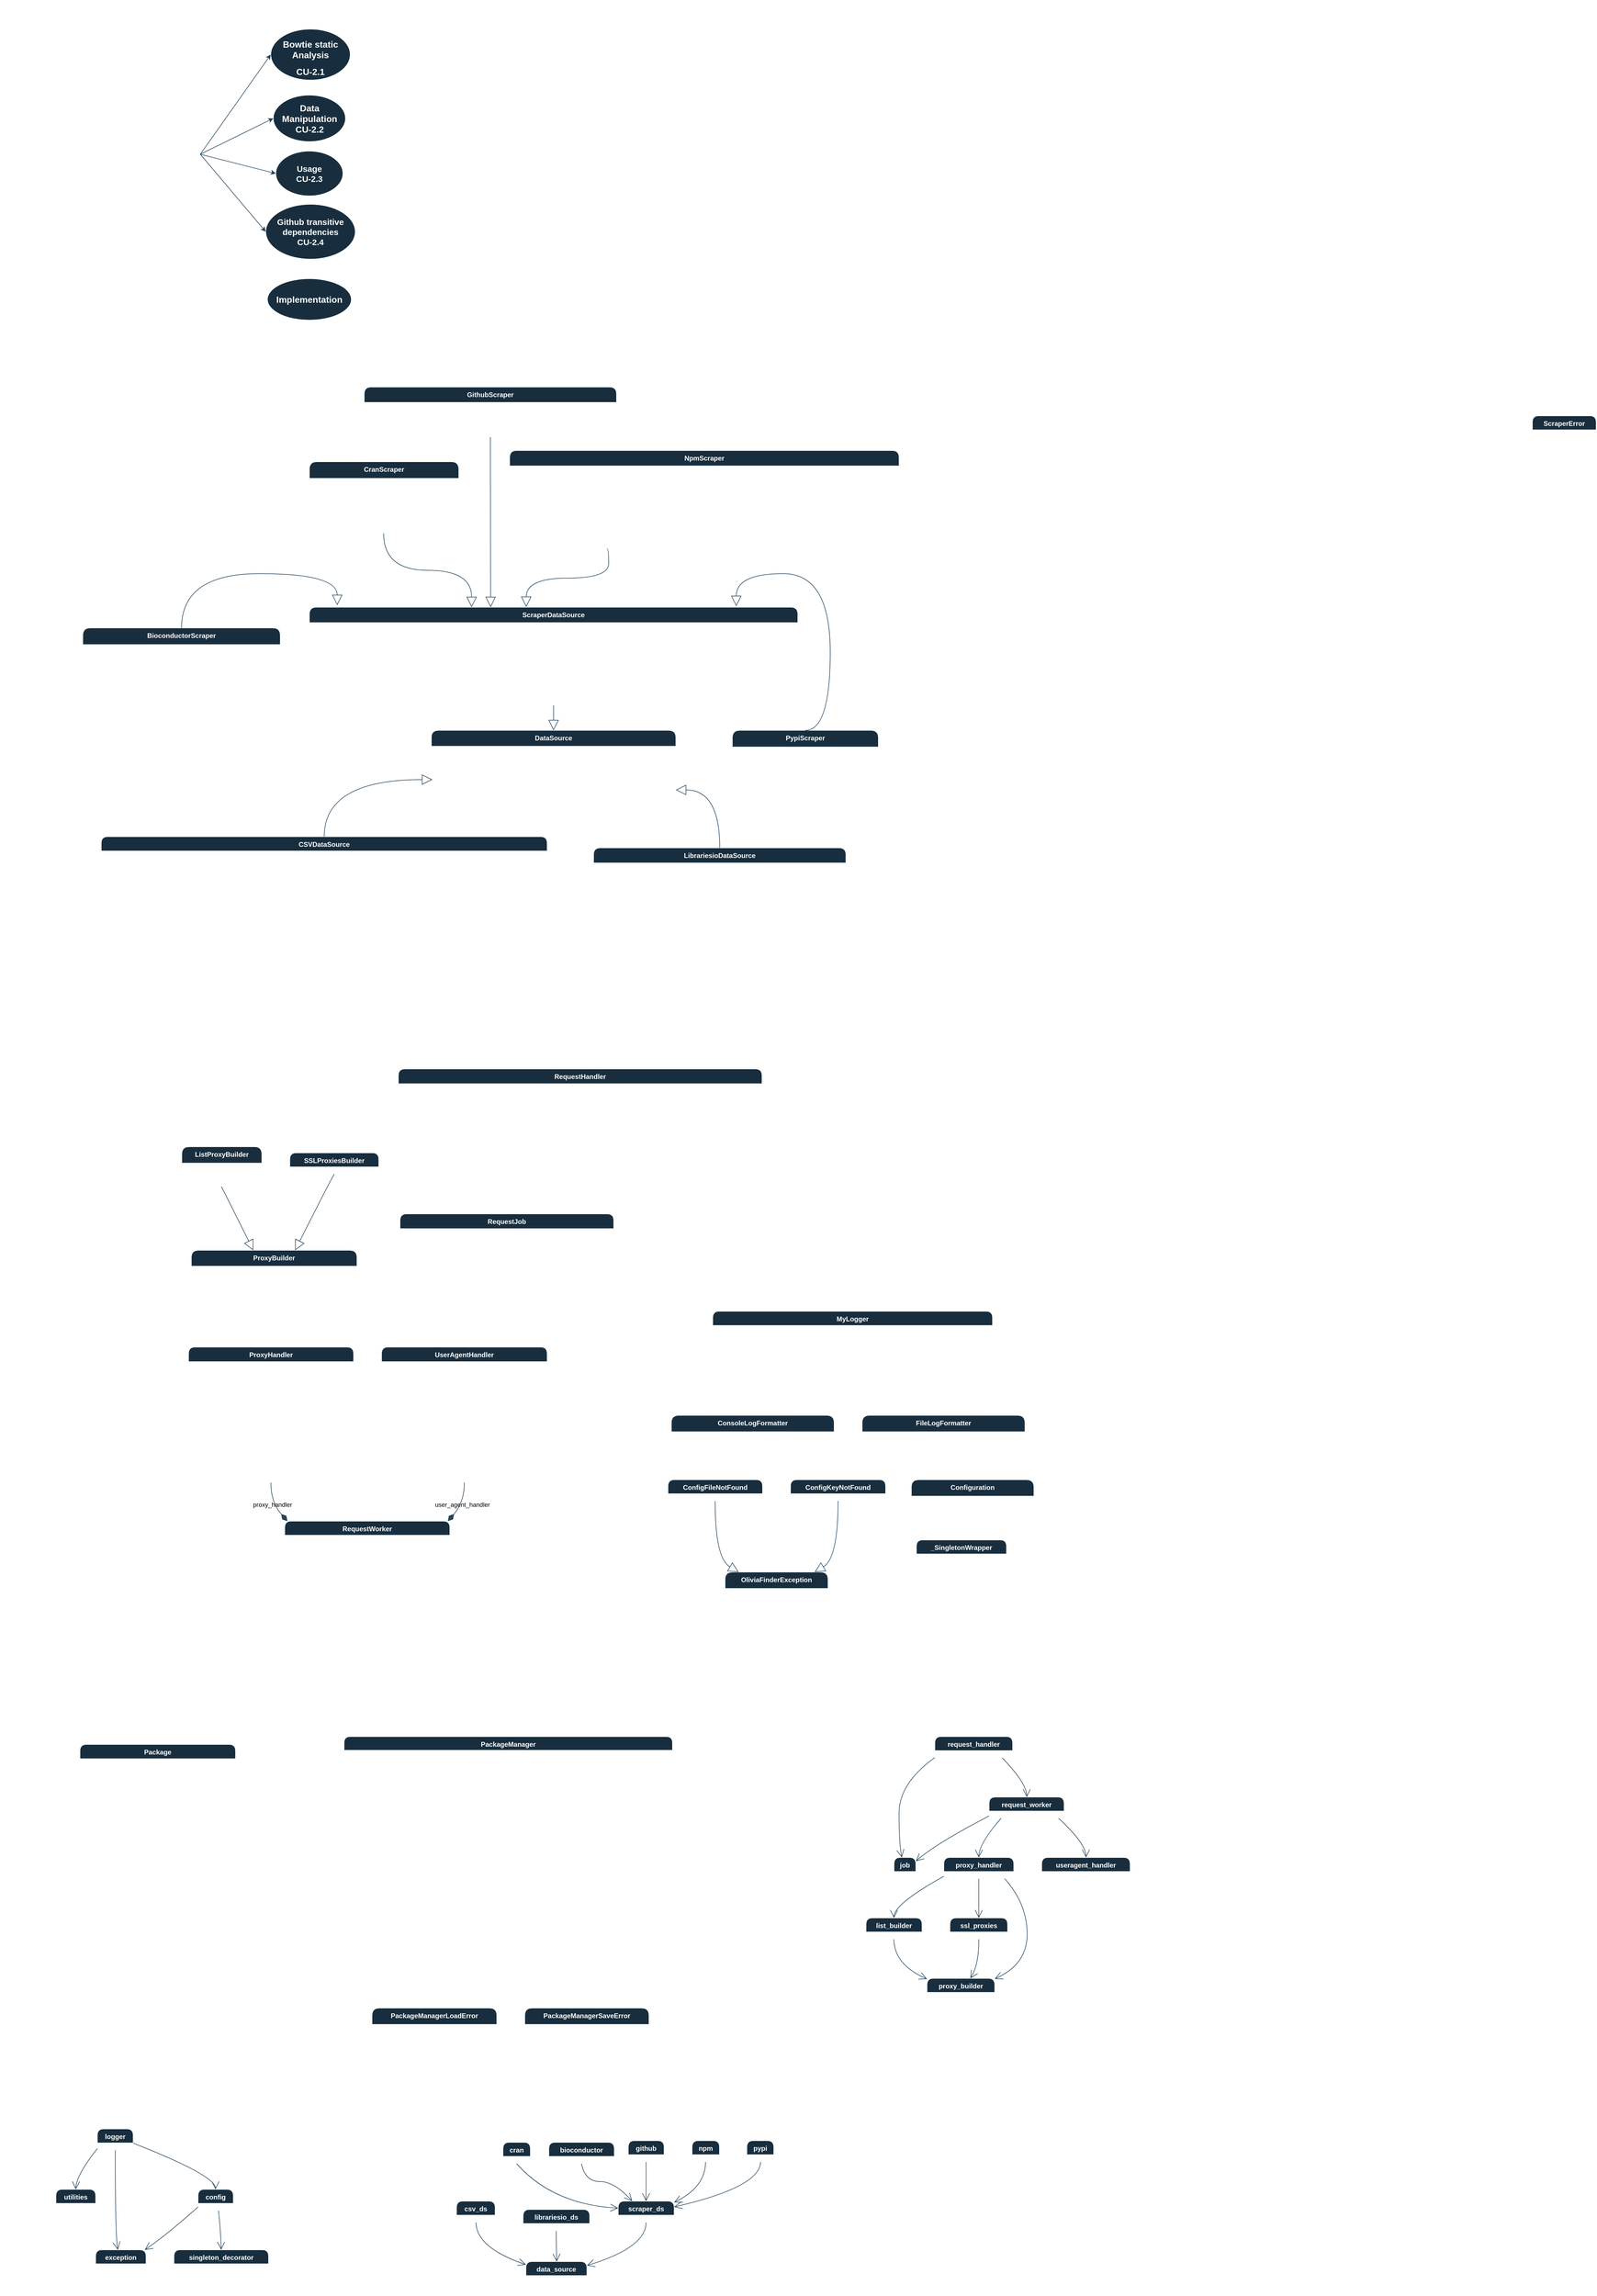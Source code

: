 <mxfile version="21.5.2" type="github">
  <diagram name="Página-1" id="IL-7BzSWXNtbXbfNUR7T">
    <mxGraphModel dx="2206" dy="2191" grid="0" gridSize="10" guides="1" tooltips="1" connect="1" arrows="1" fold="1" page="1" pageScale="1" pageWidth="827" pageHeight="1169" math="0" shadow="0">
      <root>
        <mxCell id="0" />
        <mxCell id="1" parent="0" />
        <mxCell id="n8wvFJBBNF0vjzMM3VTT-9" value="" style="rounded=1;whiteSpace=wrap;html=1;labelBackgroundColor=none;fillColor=none;strokeColor=#FFFFFF;fontColor=#FFFFFF;" vertex="1" parent="1">
          <mxGeometry x="498" y="-635" width="288" height="564" as="geometry" />
        </mxCell>
        <mxCell id="h0L3zIeI5D8LHyn1ZvPP-310" value="" style="rounded=1;whiteSpace=wrap;html=1;fontStyle=0;labelBackgroundColor=none;fillColor=none;strokeColor=#FFFFFF;fontColor=#FFFFFF;" parent="1" vertex="1">
          <mxGeometry x="90" y="3066" width="525" height="363" as="geometry" />
        </mxCell>
        <mxCell id="h0L3zIeI5D8LHyn1ZvPP-289" value="" style="rounded=1;whiteSpace=wrap;html=1;labelBackgroundColor=none;fillColor=none;strokeColor=#FFFFFF;fontColor=#FFFFFF;" parent="1" vertex="1">
          <mxGeometry x="839" y="3103" width="701" height="333" as="geometry" />
        </mxCell>
        <mxCell id="h0L3zIeI5D8LHyn1ZvPP-287" value="" style="rounded=1;whiteSpace=wrap;html=1;labelBackgroundColor=none;fillColor=none;strokeColor=#FFFFFF;fontColor=#FFFFFF;" parent="1" vertex="1">
          <mxGeometry x="1535" y="2378" width="612" height="575" as="geometry" />
        </mxCell>
        <mxCell id="h0L3zIeI5D8LHyn1ZvPP-1" value="BioconductorScraper" style="swimlane;fontStyle=1;align=center;verticalAlign=top;childLayout=stackLayout;horizontal=1;startSize=29.75;horizontalStack=0;resizeParent=1;resizeParentMax=0;resizeLast=0;collapsible=0;marginBottom=0;labelBackgroundColor=none;rounded=1;fillColor=#182E3E;strokeColor=#FFFFFF;fontColor=#FFFFFF;" parent="1" vertex="1">
          <mxGeometry x="237" y="457" width="353" height="127.75" as="geometry" />
        </mxCell>
        <mxCell id="h0L3zIeI5D8LHyn1ZvPP-2" value="BIOCONDUCTOR_LIST_URL : str" style="text;align=left;verticalAlign=top;spacingLeft=4;spacingRight=4;overflow=hidden;rotatable=0;points=[[0,0.5],[1,0.5]];portConstraint=eastwest;labelBackgroundColor=none;rounded=1;fontColor=#FFFFFF;" parent="h0L3zIeI5D8LHyn1ZvPP-1" vertex="1">
          <mxGeometry y="29.75" width="353" height="30" as="geometry" />
        </mxCell>
        <mxCell id="h0L3zIeI5D8LHyn1ZvPP-3" value="BIOCONDUCTOR_PACKAGE_DATA_URL : str" style="text;align=left;verticalAlign=top;spacingLeft=4;spacingRight=4;overflow=hidden;rotatable=0;points=[[0,0.5],[1,0.5]];portConstraint=eastwest;labelBackgroundColor=none;rounded=1;fontColor=#FFFFFF;" parent="h0L3zIeI5D8LHyn1ZvPP-1" vertex="1">
          <mxGeometry y="59.75" width="353" height="30" as="geometry" />
        </mxCell>
        <mxCell id="h0L3zIeI5D8LHyn1ZvPP-4" style="line;strokeWidth=1;align=left;verticalAlign=middle;spacingTop=-1;spacingLeft=3;spacingRight=3;rotatable=0;labelPosition=right;points=[];portConstraint=eastwest;labelBackgroundColor=none;rounded=1;fillColor=#182E3E;strokeColor=#FFFFFF;fontColor=#FFFFFF;" parent="h0L3zIeI5D8LHyn1ZvPP-1" vertex="1">
          <mxGeometry y="89.75" width="353" height="8" as="geometry" />
        </mxCell>
        <mxCell id="h0L3zIeI5D8LHyn1ZvPP-5" value="obtain_package_names() List[str]" style="text;align=left;verticalAlign=top;spacingLeft=4;spacingRight=4;overflow=hidden;rotatable=0;points=[[0,0.5],[1,0.5]];portConstraint=eastwest;labelBackgroundColor=none;rounded=1;fontColor=#FFFFFF;" parent="h0L3zIeI5D8LHyn1ZvPP-1" vertex="1">
          <mxGeometry y="97.75" width="353" height="30" as="geometry" />
        </mxCell>
        <mxCell id="h0L3zIeI5D8LHyn1ZvPP-6" value="CSVDataSource" style="swimlane;fontStyle=1;align=center;verticalAlign=top;childLayout=stackLayout;horizontal=1;startSize=25.455;horizontalStack=0;resizeParent=1;resizeParentMax=0;resizeLast=0;collapsible=0;marginBottom=0;labelBackgroundColor=none;rounded=1;fillColor=#182E3E;strokeColor=#FFFFFF;fontColor=#FFFFFF;" parent="1" vertex="1">
          <mxGeometry x="270" y="830" width="797" height="283.455" as="geometry" />
        </mxCell>
        <mxCell id="h0L3zIeI5D8LHyn1ZvPP-7" value="data : NoneType, Optional[pd.DataFrame], TextFileReader" style="text;align=left;verticalAlign=top;spacingLeft=4;spacingRight=4;overflow=hidden;rotatable=0;points=[[0,0.5],[1,0.5]];portConstraint=eastwest;labelBackgroundColor=none;rounded=1;fontColor=#FFFFFF;" parent="h0L3zIeI5D8LHyn1ZvPP-6" vertex="1">
          <mxGeometry y="25.455" width="797" height="25" as="geometry" />
        </mxCell>
        <mxCell id="h0L3zIeI5D8LHyn1ZvPP-8" value="dependency_field : Optional[str]" style="text;align=left;verticalAlign=top;spacingLeft=4;spacingRight=4;overflow=hidden;rotatable=0;points=[[0,0.5],[1,0.5]];portConstraint=eastwest;labelBackgroundColor=none;rounded=1;fontColor=#FFFFFF;" parent="h0L3zIeI5D8LHyn1ZvPP-6" vertex="1">
          <mxGeometry y="50.455" width="797" height="25" as="geometry" />
        </mxCell>
        <mxCell id="h0L3zIeI5D8LHyn1ZvPP-9" value="dependency_version_field : Optional[str]" style="text;align=left;verticalAlign=top;spacingLeft=4;spacingRight=4;overflow=hidden;rotatable=0;points=[[0,0.5],[1,0.5]];portConstraint=eastwest;labelBackgroundColor=none;rounded=1;fontColor=#FFFFFF;" parent="h0L3zIeI5D8LHyn1ZvPP-6" vertex="1">
          <mxGeometry y="75.455" width="797" height="25" as="geometry" />
        </mxCell>
        <mxCell id="h0L3zIeI5D8LHyn1ZvPP-10" value="dependent_field : Optional[str]" style="text;align=left;verticalAlign=top;spacingLeft=4;spacingRight=4;overflow=hidden;rotatable=0;points=[[0,0.5],[1,0.5]];portConstraint=eastwest;labelBackgroundColor=none;rounded=1;fontColor=#FFFFFF;" parent="h0L3zIeI5D8LHyn1ZvPP-6" vertex="1">
          <mxGeometry y="100.455" width="797" height="25" as="geometry" />
        </mxCell>
        <mxCell id="h0L3zIeI5D8LHyn1ZvPP-11" value="dependent_url_field : Optional[str]" style="text;align=left;verticalAlign=top;spacingLeft=4;spacingRight=4;overflow=hidden;rotatable=0;points=[[0,0.5],[1,0.5]];portConstraint=eastwest;labelBackgroundColor=none;rounded=1;fontColor=#FFFFFF;" parent="h0L3zIeI5D8LHyn1ZvPP-6" vertex="1">
          <mxGeometry y="125.455" width="797" height="25" as="geometry" />
        </mxCell>
        <mxCell id="h0L3zIeI5D8LHyn1ZvPP-12" value="dependent_version_field : Optional[str]" style="text;align=left;verticalAlign=top;spacingLeft=4;spacingRight=4;overflow=hidden;rotatable=0;points=[[0,0.5],[1,0.5]];portConstraint=eastwest;labelBackgroundColor=none;rounded=1;fontColor=#FFFFFF;" parent="h0L3zIeI5D8LHyn1ZvPP-6" vertex="1">
          <mxGeometry y="150.455" width="797" height="25" as="geometry" />
        </mxCell>
        <mxCell id="h0L3zIeI5D8LHyn1ZvPP-13" value="file_path : str" style="text;align=left;verticalAlign=top;spacingLeft=4;spacingRight=4;overflow=hidden;rotatable=0;points=[[0,0.5],[1,0.5]];portConstraint=eastwest;labelBackgroundColor=none;rounded=1;fontColor=#FFFFFF;" parent="h0L3zIeI5D8LHyn1ZvPP-6" vertex="1">
          <mxGeometry y="175.455" width="797" height="25" as="geometry" />
        </mxCell>
        <mxCell id="h0L3zIeI5D8LHyn1ZvPP-14" style="line;strokeWidth=1;align=left;verticalAlign=middle;spacingTop=-1;spacingLeft=3;spacingRight=3;rotatable=0;labelPosition=right;points=[];portConstraint=eastwest;labelBackgroundColor=none;rounded=1;fillColor=#182E3E;strokeColor=#FFFFFF;fontColor=#FFFFFF;" parent="h0L3zIeI5D8LHyn1ZvPP-6" vertex="1">
          <mxGeometry y="200.455" width="797" height="8" as="geometry" />
        </mxCell>
        <mxCell id="h0L3zIeI5D8LHyn1ZvPP-15" value="obtain_package_data(package_name: str, override_previous: bool) dict" style="text;align=left;verticalAlign=top;spacingLeft=4;spacingRight=4;overflow=hidden;rotatable=0;points=[[0,0.5],[1,0.5]];portConstraint=eastwest;labelBackgroundColor=none;rounded=1;fontColor=#FFFFFF;" parent="h0L3zIeI5D8LHyn1ZvPP-6" vertex="1">
          <mxGeometry y="208.455" width="797" height="25" as="geometry" />
        </mxCell>
        <mxCell id="h0L3zIeI5D8LHyn1ZvPP-16" value="obtain_package_names() List[str]" style="text;align=left;verticalAlign=top;spacingLeft=4;spacingRight=4;overflow=hidden;rotatable=0;points=[[0,0.5],[1,0.5]];portConstraint=eastwest;labelBackgroundColor=none;rounded=1;fontColor=#FFFFFF;" parent="h0L3zIeI5D8LHyn1ZvPP-6" vertex="1">
          <mxGeometry y="233.455" width="797" height="25" as="geometry" />
        </mxCell>
        <mxCell id="h0L3zIeI5D8LHyn1ZvPP-17" value="obtain_packages_data(package_names: List[str], progress_bar: Optional[tqdm.tqdm]) tuple[List[dict], List[str]]" style="text;align=left;verticalAlign=top;spacingLeft=4;spacingRight=4;overflow=hidden;rotatable=0;points=[[0,0.5],[1,0.5]];portConstraint=eastwest;labelBackgroundColor=none;rounded=1;fontColor=#FFFFFF;" parent="h0L3zIeI5D8LHyn1ZvPP-6" vertex="1">
          <mxGeometry y="258.455" width="797" height="25" as="geometry" />
        </mxCell>
        <mxCell id="h0L3zIeI5D8LHyn1ZvPP-18" value="CranScraper" style="swimlane;fontStyle=1;align=center;verticalAlign=top;childLayout=stackLayout;horizontal=1;startSize=29.75;horizontalStack=0;resizeParent=1;resizeParentMax=0;resizeLast=0;collapsible=0;marginBottom=0;labelBackgroundColor=none;rounded=1;fillColor=#182E3E;strokeColor=#FFFFFF;fontColor=#FFFFFF;" parent="1" vertex="1">
          <mxGeometry x="642" y="160" width="267" height="127.75" as="geometry" />
        </mxCell>
        <mxCell id="h0L3zIeI5D8LHyn1ZvPP-19" value="CRAN_PACKAGE_DATA_URL : str" style="text;align=left;verticalAlign=top;spacingLeft=4;spacingRight=4;overflow=hidden;rotatable=0;points=[[0,0.5],[1,0.5]];portConstraint=eastwest;labelBackgroundColor=none;rounded=1;fontColor=#FFFFFF;" parent="h0L3zIeI5D8LHyn1ZvPP-18" vertex="1">
          <mxGeometry y="29.75" width="267" height="30" as="geometry" />
        </mxCell>
        <mxCell id="h0L3zIeI5D8LHyn1ZvPP-20" value="CRAN_PACKAGE_LIST_URL : str" style="text;align=left;verticalAlign=top;spacingLeft=4;spacingRight=4;overflow=hidden;rotatable=0;points=[[0,0.5],[1,0.5]];portConstraint=eastwest;labelBackgroundColor=none;rounded=1;fontColor=#FFFFFF;" parent="h0L3zIeI5D8LHyn1ZvPP-18" vertex="1">
          <mxGeometry y="59.75" width="267" height="30" as="geometry" />
        </mxCell>
        <mxCell id="h0L3zIeI5D8LHyn1ZvPP-21" style="line;strokeWidth=1;align=left;verticalAlign=middle;spacingTop=-1;spacingLeft=3;spacingRight=3;rotatable=0;labelPosition=right;points=[];portConstraint=eastwest;labelBackgroundColor=none;rounded=1;fillColor=#182E3E;strokeColor=#FFFFFF;fontColor=#FFFFFF;" parent="h0L3zIeI5D8LHyn1ZvPP-18" vertex="1">
          <mxGeometry y="89.75" width="267" height="8" as="geometry" />
        </mxCell>
        <mxCell id="h0L3zIeI5D8LHyn1ZvPP-22" value="obtain_package_names() List[str]" style="text;align=left;verticalAlign=top;spacingLeft=4;spacingRight=4;overflow=hidden;rotatable=0;points=[[0,0.5],[1,0.5]];portConstraint=eastwest;labelBackgroundColor=none;rounded=1;fontColor=#FFFFFF;" parent="h0L3zIeI5D8LHyn1ZvPP-18" vertex="1">
          <mxGeometry y="97.75" width="267" height="30" as="geometry" />
        </mxCell>
        <mxCell id="h0L3zIeI5D8LHyn1ZvPP-23" value="DataSource" style="swimlane;fontStyle=1;align=center;verticalAlign=top;childLayout=stackLayout;horizontal=1;startSize=28.4;horizontalStack=0;resizeParent=1;resizeParentMax=0;resizeLast=0;collapsible=0;marginBottom=0;labelBackgroundColor=none;rounded=1;fillColor=#182E3E;strokeColor=#FFFFFF;fontColor=#FFFFFF;" parent="1" vertex="1">
          <mxGeometry x="860" y="640" width="437" height="148.4" as="geometry" />
        </mxCell>
        <mxCell id="h0L3zIeI5D8LHyn1ZvPP-24" value="logger : NoneType, Logger, RootLogger" style="text;align=left;verticalAlign=top;spacingLeft=4;spacingRight=4;overflow=hidden;rotatable=0;points=[[0,0.5],[1,0.5]];portConstraint=eastwest;labelBackgroundColor=none;rounded=1;fontColor=#FFFFFF;" parent="h0L3zIeI5D8LHyn1ZvPP-23" vertex="1">
          <mxGeometry y="28.4" width="437" height="28" as="geometry" />
        </mxCell>
        <mxCell id="h0L3zIeI5D8LHyn1ZvPP-25" style="line;strokeWidth=1;align=left;verticalAlign=middle;spacingTop=-1;spacingLeft=3;spacingRight=3;rotatable=0;labelPosition=right;points=[];portConstraint=eastwest;labelBackgroundColor=none;rounded=1;fillColor=#182E3E;strokeColor=#FFFFFF;fontColor=#FFFFFF;" parent="h0L3zIeI5D8LHyn1ZvPP-23" vertex="1">
          <mxGeometry y="56.4" width="437" height="8" as="geometry" />
        </mxCell>
        <mxCell id="h0L3zIeI5D8LHyn1ZvPP-26" value="obtain_package_data(package_name: str)* dict" style="text;align=left;verticalAlign=top;spacingLeft=4;spacingRight=4;overflow=hidden;rotatable=0;points=[[0,0.5],[1,0.5]];portConstraint=eastwest;labelBackgroundColor=none;rounded=1;fontColor=#FFFFFF;" parent="h0L3zIeI5D8LHyn1ZvPP-23" vertex="1">
          <mxGeometry y="64.4" width="437" height="28" as="geometry" />
        </mxCell>
        <mxCell id="h0L3zIeI5D8LHyn1ZvPP-27" value="obtain_package_names()* List[str]" style="text;align=left;verticalAlign=top;spacingLeft=4;spacingRight=4;overflow=hidden;rotatable=0;points=[[0,0.5],[1,0.5]];portConstraint=eastwest;labelBackgroundColor=none;rounded=1;fontColor=#FFFFFF;" parent="h0L3zIeI5D8LHyn1ZvPP-23" vertex="1">
          <mxGeometry y="92.4" width="437" height="28" as="geometry" />
        </mxCell>
        <mxCell id="h0L3zIeI5D8LHyn1ZvPP-28" value="obtain_packages_data(package_names: List[str])* List[dict]" style="text;align=left;verticalAlign=top;spacingLeft=4;spacingRight=4;overflow=hidden;rotatable=0;points=[[0,0.5],[1,0.5]];portConstraint=eastwest;labelBackgroundColor=none;rounded=1;fontColor=#FFFFFF;" parent="h0L3zIeI5D8LHyn1ZvPP-23" vertex="1">
          <mxGeometry y="120.4" width="437" height="28" as="geometry" />
        </mxCell>
        <mxCell id="h0L3zIeI5D8LHyn1ZvPP-29" value="GithubScraper" style="swimlane;fontStyle=1;align=center;verticalAlign=top;childLayout=stackLayout;horizontal=1;startSize=27.429;horizontalStack=0;resizeParent=1;resizeParentMax=0;resizeLast=0;collapsible=0;marginBottom=0;labelBackgroundColor=none;rounded=1;fillColor=#182E3E;strokeColor=#FFFFFF;fontColor=#FFFFFF;" parent="1" vertex="1">
          <mxGeometry x="740" y="26.57" width="451" height="89.429" as="geometry" />
        </mxCell>
        <mxCell id="h0L3zIeI5D8LHyn1ZvPP-30" style="line;strokeWidth=1;align=left;verticalAlign=middle;spacingTop=-1;spacingLeft=3;spacingRight=3;rotatable=0;labelPosition=right;points=[];portConstraint=eastwest;labelBackgroundColor=none;rounded=1;fillColor=#182E3E;strokeColor=#FFFFFF;fontColor=#FFFFFF;" parent="h0L3zIeI5D8LHyn1ZvPP-29" vertex="1">
          <mxGeometry y="27.429" width="451" height="8" as="geometry" />
        </mxCell>
        <mxCell id="h0L3zIeI5D8LHyn1ZvPP-31" value="obtain_package_data(package_name: str) Union[dict, None]" style="text;align=left;verticalAlign=top;spacingLeft=4;spacingRight=4;overflow=hidden;rotatable=0;points=[[0,0.5],[1,0.5]];portConstraint=eastwest;labelBackgroundColor=none;rounded=1;fontColor=#FFFFFF;" parent="h0L3zIeI5D8LHyn1ZvPP-29" vertex="1">
          <mxGeometry y="35.429" width="451" height="27" as="geometry" />
        </mxCell>
        <mxCell id="h0L3zIeI5D8LHyn1ZvPP-32" value="obtain_package_names()* List[str]" style="text;align=left;verticalAlign=top;spacingLeft=4;spacingRight=4;overflow=hidden;rotatable=0;points=[[0,0.5],[1,0.5]];portConstraint=eastwest;labelBackgroundColor=none;rounded=1;fontColor=#FFFFFF;" parent="h0L3zIeI5D8LHyn1ZvPP-29" vertex="1">
          <mxGeometry y="62.429" width="451" height="27" as="geometry" />
        </mxCell>
        <mxCell id="h0L3zIeI5D8LHyn1ZvPP-33" value="LibrariesioDataSource" style="swimlane;fontStyle=1;align=center;verticalAlign=top;childLayout=stackLayout;horizontal=1;startSize=26.857;horizontalStack=0;resizeParent=1;resizeParentMax=0;resizeLast=0;collapsible=0;marginBottom=0;labelBackgroundColor=none;rounded=1;fillColor=#182E3E;strokeColor=#FFFFFF;fontColor=#FFFFFF;" parent="1" vertex="1">
          <mxGeometry x="1150" y="850" width="451" height="196.857" as="geometry" />
        </mxCell>
        <mxCell id="h0L3zIeI5D8LHyn1ZvPP-34" value="DEFAULT_DESCRIPTION : str" style="text;align=left;verticalAlign=top;spacingLeft=4;spacingRight=4;overflow=hidden;rotatable=0;points=[[0,0.5],[1,0.5]];portConstraint=eastwest;labelBackgroundColor=none;rounded=1;fontColor=#FFFFFF;" parent="h0L3zIeI5D8LHyn1ZvPP-33" vertex="1">
          <mxGeometry y="26.857" width="451" height="27" as="geometry" />
        </mxCell>
        <mxCell id="h0L3zIeI5D8LHyn1ZvPP-35" value="platform : str" style="text;align=left;verticalAlign=top;spacingLeft=4;spacingRight=4;overflow=hidden;rotatable=0;points=[[0,0.5],[1,0.5]];portConstraint=eastwest;labelBackgroundColor=none;rounded=1;fontColor=#FFFFFF;" parent="h0L3zIeI5D8LHyn1ZvPP-33" vertex="1">
          <mxGeometry y="53.857" width="451" height="27" as="geometry" />
        </mxCell>
        <mxCell id="h0L3zIeI5D8LHyn1ZvPP-36" value="search : Search" style="text;align=left;verticalAlign=top;spacingLeft=4;spacingRight=4;overflow=hidden;rotatable=0;points=[[0,0.5],[1,0.5]];portConstraint=eastwest;labelBackgroundColor=none;rounded=1;fontColor=#FFFFFF;" parent="h0L3zIeI5D8LHyn1ZvPP-33" vertex="1">
          <mxGeometry y="80.857" width="451" height="27" as="geometry" />
        </mxCell>
        <mxCell id="h0L3zIeI5D8LHyn1ZvPP-37" style="line;strokeWidth=1;align=left;verticalAlign=middle;spacingTop=-1;spacingLeft=3;spacingRight=3;rotatable=0;labelPosition=right;points=[];portConstraint=eastwest;labelBackgroundColor=none;rounded=1;fillColor=#182E3E;strokeColor=#FFFFFF;fontColor=#FFFFFF;" parent="h0L3zIeI5D8LHyn1ZvPP-33" vertex="1">
          <mxGeometry y="107.857" width="451" height="8" as="geometry" />
        </mxCell>
        <mxCell id="h0L3zIeI5D8LHyn1ZvPP-38" value="obtain_package_data(package_name: str) Union[dict, None]" style="text;align=left;verticalAlign=top;spacingLeft=4;spacingRight=4;overflow=hidden;rotatable=0;points=[[0,0.5],[1,0.5]];portConstraint=eastwest;labelBackgroundColor=none;rounded=1;fontColor=#FFFFFF;" parent="h0L3zIeI5D8LHyn1ZvPP-33" vertex="1">
          <mxGeometry y="115.857" width="451" height="27" as="geometry" />
        </mxCell>
        <mxCell id="h0L3zIeI5D8LHyn1ZvPP-39" value="obtain_package_names()* List[str]" style="text;align=left;verticalAlign=top;spacingLeft=4;spacingRight=4;overflow=hidden;rotatable=0;points=[[0,0.5],[1,0.5]];portConstraint=eastwest;labelBackgroundColor=none;rounded=1;fontColor=#FFFFFF;" parent="h0L3zIeI5D8LHyn1ZvPP-33" vertex="1">
          <mxGeometry y="142.857" width="451" height="27" as="geometry" />
        </mxCell>
        <mxCell id="h0L3zIeI5D8LHyn1ZvPP-40" value="obtain_packages_data(package_names: List[str]) List[dict]" style="text;align=left;verticalAlign=top;spacingLeft=4;spacingRight=4;overflow=hidden;rotatable=0;points=[[0,0.5],[1,0.5]];portConstraint=eastwest;labelBackgroundColor=none;rounded=1;fontColor=#FFFFFF;" parent="h0L3zIeI5D8LHyn1ZvPP-33" vertex="1">
          <mxGeometry y="169.857" width="451" height="27" as="geometry" />
        </mxCell>
        <mxCell id="h0L3zIeI5D8LHyn1ZvPP-41" value="NpmScraper" style="swimlane;fontStyle=1;align=center;verticalAlign=top;childLayout=stackLayout;horizontal=1;startSize=27.5;horizontalStack=0;resizeParent=1;resizeParentMax=0;resizeLast=0;collapsible=0;marginBottom=0;labelBackgroundColor=none;rounded=1;fillColor=#182E3E;strokeColor=#FFFFFF;fontColor=#FFFFFF;" parent="1" vertex="1">
          <mxGeometry x="1000" y="140" width="696" height="175.5" as="geometry" />
        </mxCell>
        <mxCell id="h0L3zIeI5D8LHyn1ZvPP-42" value="NPM_PACKAGE_LIST_URL : str" style="text;align=left;verticalAlign=top;spacingLeft=4;spacingRight=4;overflow=hidden;rotatable=0;points=[[0,0.5],[1,0.5]];portConstraint=eastwest;labelBackgroundColor=none;rounded=1;fontColor=#FFFFFF;" parent="h0L3zIeI5D8LHyn1ZvPP-41" vertex="1">
          <mxGeometry y="27.5" width="696" height="28" as="geometry" />
        </mxCell>
        <mxCell id="h0L3zIeI5D8LHyn1ZvPP-43" value="NPM_PACKAGE_REGISTRY_URL : str" style="text;align=left;verticalAlign=top;spacingLeft=4;spacingRight=4;overflow=hidden;rotatable=0;points=[[0,0.5],[1,0.5]];portConstraint=eastwest;labelBackgroundColor=none;rounded=1;fontColor=#FFFFFF;" parent="h0L3zIeI5D8LHyn1ZvPP-41" vertex="1">
          <mxGeometry y="55.5" width="696" height="28" as="geometry" />
        </mxCell>
        <mxCell id="h0L3zIeI5D8LHyn1ZvPP-44" value="NPM_REPO_URL : str" style="text;align=left;verticalAlign=top;spacingLeft=4;spacingRight=4;overflow=hidden;rotatable=0;points=[[0,0.5],[1,0.5]];portConstraint=eastwest;labelBackgroundColor=none;rounded=1;fontColor=#FFFFFF;" parent="h0L3zIeI5D8LHyn1ZvPP-41" vertex="1">
          <mxGeometry y="83.5" width="696" height="28" as="geometry" />
        </mxCell>
        <mxCell id="h0L3zIeI5D8LHyn1ZvPP-45" value="chunks_folder : NoneType" style="text;align=left;verticalAlign=top;spacingLeft=4;spacingRight=4;overflow=hidden;rotatable=0;points=[[0,0.5],[1,0.5]];portConstraint=eastwest;labelBackgroundColor=none;rounded=1;fontColor=#FFFFFF;" parent="h0L3zIeI5D8LHyn1ZvPP-41" vertex="1">
          <mxGeometry y="111.5" width="696" height="28" as="geometry" />
        </mxCell>
        <mxCell id="h0L3zIeI5D8LHyn1ZvPP-46" style="line;strokeWidth=1;align=left;verticalAlign=middle;spacingTop=-1;spacingLeft=3;spacingRight=3;rotatable=0;labelPosition=right;points=[];portConstraint=eastwest;labelBackgroundColor=none;rounded=1;fillColor=#182E3E;strokeColor=#FFFFFF;fontColor=#FFFFFF;" parent="h0L3zIeI5D8LHyn1ZvPP-41" vertex="1">
          <mxGeometry y="139.5" width="696" height="8" as="geometry" />
        </mxCell>
        <mxCell id="h0L3zIeI5D8LHyn1ZvPP-47" value="obtain_package_names(page_size: int, show_progress_bar: bool, save_chunks: bool) List[dict]" style="text;align=left;verticalAlign=top;spacingLeft=4;spacingRight=4;overflow=hidden;rotatable=0;points=[[0,0.5],[1,0.5]];portConstraint=eastwest;labelBackgroundColor=none;rounded=1;fontColor=#FFFFFF;" parent="h0L3zIeI5D8LHyn1ZvPP-41" vertex="1">
          <mxGeometry y="147.5" width="696" height="28" as="geometry" />
        </mxCell>
        <mxCell id="h0L3zIeI5D8LHyn1ZvPP-48" value="PypiScraper" style="swimlane;fontStyle=1;align=center;verticalAlign=top;childLayout=stackLayout;horizontal=1;startSize=29.75;horizontalStack=0;resizeParent=1;resizeParentMax=0;resizeLast=0;collapsible=0;marginBottom=0;labelBackgroundColor=none;rounded=1;fillColor=#182E3E;strokeColor=#FFFFFF;fontColor=#FFFFFF;" parent="1" vertex="1">
          <mxGeometry x="1398" y="640" width="261" height="127.75" as="geometry" />
        </mxCell>
        <mxCell id="h0L3zIeI5D8LHyn1ZvPP-49" value="PYPI_PACKAGE_DATA_URL : str" style="text;align=left;verticalAlign=top;spacingLeft=4;spacingRight=4;overflow=hidden;rotatable=0;points=[[0,0.5],[1,0.5]];portConstraint=eastwest;labelBackgroundColor=none;rounded=1;fontColor=#FFFFFF;" parent="h0L3zIeI5D8LHyn1ZvPP-48" vertex="1">
          <mxGeometry y="29.75" width="261" height="30" as="geometry" />
        </mxCell>
        <mxCell id="h0L3zIeI5D8LHyn1ZvPP-50" value="PYPI_PACKAGE_LIST_URL : str" style="text;align=left;verticalAlign=top;spacingLeft=4;spacingRight=4;overflow=hidden;rotatable=0;points=[[0,0.5],[1,0.5]];portConstraint=eastwest;labelBackgroundColor=none;rounded=1;fontColor=#FFFFFF;" parent="h0L3zIeI5D8LHyn1ZvPP-48" vertex="1">
          <mxGeometry y="59.75" width="261" height="30" as="geometry" />
        </mxCell>
        <mxCell id="h0L3zIeI5D8LHyn1ZvPP-51" style="line;strokeWidth=1;align=left;verticalAlign=middle;spacingTop=-1;spacingLeft=3;spacingRight=3;rotatable=0;labelPosition=right;points=[];portConstraint=eastwest;labelBackgroundColor=none;rounded=1;fillColor=#182E3E;strokeColor=#FFFFFF;fontColor=#FFFFFF;" parent="h0L3zIeI5D8LHyn1ZvPP-48" vertex="1">
          <mxGeometry y="89.75" width="261" height="8" as="geometry" />
        </mxCell>
        <mxCell id="h0L3zIeI5D8LHyn1ZvPP-52" value="obtain_package_names() List[str]" style="text;align=left;verticalAlign=top;spacingLeft=4;spacingRight=4;overflow=hidden;rotatable=0;points=[[0,0.5],[1,0.5]];portConstraint=eastwest;labelBackgroundColor=none;rounded=1;fontColor=#FFFFFF;" parent="h0L3zIeI5D8LHyn1ZvPP-48" vertex="1">
          <mxGeometry y="97.75" width="261" height="30" as="geometry" />
        </mxCell>
        <mxCell id="h0L3zIeI5D8LHyn1ZvPP-53" value="ScraperDataSource" style="swimlane;fontStyle=1;align=center;verticalAlign=top;childLayout=stackLayout;horizontal=1;startSize=27.5;horizontalStack=0;resizeParent=1;resizeParentMax=0;resizeLast=0;collapsible=0;marginBottom=0;labelBackgroundColor=none;rounded=1;fillColor=#182E3E;strokeColor=#FFFFFF;fontColor=#FFFFFF;" parent="1" vertex="1">
          <mxGeometry x="642" y="420" width="873" height="175.5" as="geometry" />
        </mxCell>
        <mxCell id="h0L3zIeI5D8LHyn1ZvPP-54" value="not_found : list" style="text;align=left;verticalAlign=top;spacingLeft=4;spacingRight=4;overflow=hidden;rotatable=0;points=[[0,0.5],[1,0.5]];portConstraint=eastwest;labelBackgroundColor=none;rounded=1;fontColor=#FFFFFF;" parent="h0L3zIeI5D8LHyn1ZvPP-53" vertex="1">
          <mxGeometry y="27.5" width="873" height="28" as="geometry" />
        </mxCell>
        <mxCell id="h0L3zIeI5D8LHyn1ZvPP-55" value="request_handler : NoneType, RequestHandler" style="text;align=left;verticalAlign=top;spacingLeft=4;spacingRight=4;overflow=hidden;rotatable=0;points=[[0,0.5],[1,0.5]];portConstraint=eastwest;labelBackgroundColor=none;rounded=1;fontColor=#FFFFFF;" parent="h0L3zIeI5D8LHyn1ZvPP-53" vertex="1">
          <mxGeometry y="55.5" width="873" height="28" as="geometry" />
        </mxCell>
        <mxCell id="h0L3zIeI5D8LHyn1ZvPP-56" style="line;strokeWidth=1;align=left;verticalAlign=middle;spacingTop=-1;spacingLeft=3;spacingRight=3;rotatable=0;labelPosition=right;points=[];portConstraint=eastwest;labelBackgroundColor=none;rounded=1;fillColor=#182E3E;strokeColor=#FFFFFF;fontColor=#FFFFFF;" parent="h0L3zIeI5D8LHyn1ZvPP-53" vertex="1">
          <mxGeometry y="83.5" width="873" height="8" as="geometry" />
        </mxCell>
        <mxCell id="h0L3zIeI5D8LHyn1ZvPP-57" value="obtain_package_data(package_name: str) Union[dict, None]" style="text;align=left;verticalAlign=top;spacingLeft=4;spacingRight=4;overflow=hidden;rotatable=0;points=[[0,0.5],[1,0.5]];portConstraint=eastwest;labelBackgroundColor=none;rounded=1;fontColor=#FFFFFF;" parent="h0L3zIeI5D8LHyn1ZvPP-53" vertex="1">
          <mxGeometry y="91.5" width="873" height="28" as="geometry" />
        </mxCell>
        <mxCell id="h0L3zIeI5D8LHyn1ZvPP-58" value="obtain_package_names()* List[str]" style="text;align=left;verticalAlign=top;spacingLeft=4;spacingRight=4;overflow=hidden;rotatable=0;points=[[0,0.5],[1,0.5]];portConstraint=eastwest;labelBackgroundColor=none;rounded=1;fontColor=#FFFFFF;" parent="h0L3zIeI5D8LHyn1ZvPP-53" vertex="1">
          <mxGeometry y="119.5" width="873" height="28" as="geometry" />
        </mxCell>
        <mxCell id="h0L3zIeI5D8LHyn1ZvPP-59" value="obtain_packages_data(package_names: Optional[List[str]], progress_bar: Optional[tqdm.tqdm]) Tuple[List[Dict], List[str]]" style="text;align=left;verticalAlign=top;spacingLeft=4;spacingRight=4;overflow=hidden;rotatable=0;points=[[0,0.5],[1,0.5]];portConstraint=eastwest;labelBackgroundColor=none;rounded=1;fontColor=#FFFFFF;" parent="h0L3zIeI5D8LHyn1ZvPP-53" vertex="1">
          <mxGeometry y="147.5" width="873" height="28" as="geometry" />
        </mxCell>
        <mxCell id="h0L3zIeI5D8LHyn1ZvPP-60" value="ScraperError" style="swimlane;fontStyle=1;align=center;verticalAlign=top;childLayout=stackLayout;horizontal=1;startSize=25;horizontalStack=0;resizeParent=1;resizeParentMax=0;resizeLast=0;collapsible=0;marginBottom=0;labelBackgroundColor=none;rounded=1;fillColor=#182E3E;strokeColor=#FFFFFF;fontColor=#FFFFFF;" parent="1" vertex="1">
          <mxGeometry x="2828" y="78" width="114" height="38" as="geometry" />
        </mxCell>
        <mxCell id="h0L3zIeI5D8LHyn1ZvPP-61" style="line;strokeWidth=1;fillColor=none;align=left;verticalAlign=middle;spacingTop=-1;spacingLeft=3;spacingRight=3;rotatable=0;labelPosition=right;points=[];portConstraint=eastwest;labelBackgroundColor=none;rounded=1;strokeColor=#FFFFFF;fontColor=#FFFFFF;" parent="h0L3zIeI5D8LHyn1ZvPP-60" vertex="1">
          <mxGeometry y="25" width="114" height="13" as="geometry" />
        </mxCell>
        <mxCell id="h0L3zIeI5D8LHyn1ZvPP-62" value="" style="startArrow=none;endArrow=block;endSize=16;endFill=0;exitX=0.5;exitY=0;entryX=0.004;entryY=-0.157;rounded=1;exitDx=0;exitDy=0;entryDx=0;entryDy=0;entryPerimeter=0;edgeStyle=orthogonalEdgeStyle;curved=1;labelBackgroundColor=none;fontColor=default;strokeColor=#23445D;" parent="1" source="h0L3zIeI5D8LHyn1ZvPP-6" target="h0L3zIeI5D8LHyn1ZvPP-27" edge="1">
          <mxGeometry relative="1" as="geometry" />
        </mxCell>
        <mxCell id="h0L3zIeI5D8LHyn1ZvPP-63" value="" style="startArrow=none;endArrow=block;endSize=16;endFill=0;exitX=0.5;exitY=0;rounded=1;exitDx=0;exitDy=0;entryX=1;entryY=0.5;entryDx=0;entryDy=0;edgeStyle=orthogonalEdgeStyle;curved=1;labelBackgroundColor=none;fontColor=default;strokeColor=#23445D;" parent="1" source="h0L3zIeI5D8LHyn1ZvPP-33" target="h0L3zIeI5D8LHyn1ZvPP-27" edge="1">
          <mxGeometry relative="1" as="geometry" />
        </mxCell>
        <mxCell id="h0L3zIeI5D8LHyn1ZvPP-64" value="" style="startArrow=none;endArrow=block;endSize=16;endFill=0;exitX=0.5;exitY=0;entryX=0.057;entryY=-0.021;rounded=1;exitDx=0;exitDy=0;entryDx=0;entryDy=0;entryPerimeter=0;edgeStyle=orthogonalEdgeStyle;curved=1;labelBackgroundColor=none;fontColor=default;strokeColor=#23445D;" parent="1" source="h0L3zIeI5D8LHyn1ZvPP-1" target="h0L3zIeI5D8LHyn1ZvPP-53" edge="1">
          <mxGeometry relative="1" as="geometry">
            <Array as="points">
              <mxPoint x="414" y="360" />
              <mxPoint x="692" y="360" />
            </Array>
          </mxGeometry>
        </mxCell>
        <mxCell id="h0L3zIeI5D8LHyn1ZvPP-65" value="" style="startArrow=none;endArrow=block;endSize=16;endFill=0;exitX=0.497;exitY=1;rounded=1;edgeStyle=orthogonalEdgeStyle;curved=1;labelBackgroundColor=none;fontColor=default;strokeColor=#23445D;" parent="1" source="h0L3zIeI5D8LHyn1ZvPP-18" target="h0L3zIeI5D8LHyn1ZvPP-53" edge="1">
          <mxGeometry relative="1" as="geometry">
            <Array as="points">
              <mxPoint x="775" y="354" />
              <mxPoint x="932" y="354" />
            </Array>
          </mxGeometry>
        </mxCell>
        <mxCell id="h0L3zIeI5D8LHyn1ZvPP-66" value="" style="startArrow=none;endArrow=block;endSize=16;endFill=0;exitX=0.5;exitY=0.995;rounded=1;edgeStyle=orthogonalEdgeStyle;curved=1;labelBackgroundColor=none;fontColor=default;strokeColor=#23445D;" parent="1" source="h0L3zIeI5D8LHyn1ZvPP-29" target="h0L3zIeI5D8LHyn1ZvPP-53" edge="1">
          <mxGeometry relative="1" as="geometry">
            <Array as="points">
              <mxPoint x="966" y="326" />
              <mxPoint x="966" y="326" />
            </Array>
          </mxGeometry>
        </mxCell>
        <mxCell id="h0L3zIeI5D8LHyn1ZvPP-67" value="" style="curved=1;startArrow=none;endArrow=block;endSize=16;endFill=0;exitX=0.25;exitY=1;rounded=1;edgeStyle=orthogonalEdgeStyle;entryX=0.444;entryY=-0.002;entryDx=0;entryDy=0;entryPerimeter=0;exitDx=0;exitDy=0;labelBackgroundColor=none;fontColor=default;strokeColor=#23445D;" parent="1" source="h0L3zIeI5D8LHyn1ZvPP-41" target="h0L3zIeI5D8LHyn1ZvPP-53" edge="1">
          <mxGeometry relative="1" as="geometry">
            <Array as="points">
              <mxPoint x="1177" y="316" />
              <mxPoint x="1177" y="368" />
              <mxPoint x="1030" y="368" />
            </Array>
            <mxPoint x="1120" y="388" as="targetPoint" />
          </mxGeometry>
        </mxCell>
        <mxCell id="h0L3zIeI5D8LHyn1ZvPP-68" value="" style="startArrow=none;endArrow=block;endSize=16;endFill=0;exitX=0.5;exitY=0;rounded=1;exitDx=0;exitDy=0;entryX=0.874;entryY=-0.011;entryDx=0;entryDy=0;entryPerimeter=0;edgeStyle=orthogonalEdgeStyle;curved=1;labelBackgroundColor=none;fontColor=default;strokeColor=#23445D;" parent="1" source="h0L3zIeI5D8LHyn1ZvPP-48" target="h0L3zIeI5D8LHyn1ZvPP-53" edge="1">
          <mxGeometry relative="1" as="geometry">
            <Array as="points">
              <mxPoint x="1573" y="640" />
              <mxPoint x="1573" y="360" />
              <mxPoint x="1405" y="360" />
            </Array>
            <mxPoint x="1430" y="400" as="targetPoint" />
          </mxGeometry>
        </mxCell>
        <mxCell id="h0L3zIeI5D8LHyn1ZvPP-69" value="" style="startArrow=none;endArrow=block;endSize=16;endFill=0;exitX=0.5;exitY=0.997;entryX=0.5;entryY=0;rounded=1;entryDx=0;entryDy=0;labelBackgroundColor=none;fontColor=default;strokeColor=#23445D;" parent="1" source="h0L3zIeI5D8LHyn1ZvPP-53" target="h0L3zIeI5D8LHyn1ZvPP-23" edge="1">
          <mxGeometry relative="1" as="geometry" />
        </mxCell>
        <mxCell id="h0L3zIeI5D8LHyn1ZvPP-70" value="ListProxyBuilder" style="swimlane;fontStyle=1;align=center;verticalAlign=top;childLayout=stackLayout;horizontal=1;startSize=29.2;horizontalStack=0;resizeParent=1;resizeParentMax=0;resizeLast=0;collapsible=0;marginBottom=0;labelBackgroundColor=none;rounded=1;fillColor=#182E3E;strokeColor=#FFFFFF;fontColor=#FFFFFF;" parent="1" vertex="1">
          <mxGeometry x="414" y="1384" width="143" height="73.2" as="geometry" />
        </mxCell>
        <mxCell id="h0L3zIeI5D8LHyn1ZvPP-71" value="TIMEOUT : int" style="text;align=left;verticalAlign=top;spacingLeft=4;spacingRight=4;overflow=hidden;rotatable=0;points=[[0,0.5],[1,0.5]];portConstraint=eastwest;labelBackgroundColor=none;rounded=1;fontColor=#FFFFFF;" parent="h0L3zIeI5D8LHyn1ZvPP-70" vertex="1">
          <mxGeometry y="29.2" width="143" height="29" as="geometry" />
        </mxCell>
        <mxCell id="h0L3zIeI5D8LHyn1ZvPP-72" style="line;strokeWidth=1;align=left;verticalAlign=middle;spacingTop=-1;spacingLeft=3;spacingRight=3;rotatable=0;labelPosition=right;points=[];portConstraint=eastwest;labelBackgroundColor=none;rounded=1;fillColor=#182E3E;strokeColor=#FFFFFF;fontColor=#FFFFFF;" parent="h0L3zIeI5D8LHyn1ZvPP-70" vertex="1">
          <mxGeometry y="58.2" width="143" height="15" as="geometry" />
        </mxCell>
        <mxCell id="h0L3zIeI5D8LHyn1ZvPP-73" value="ProxyBuilder" style="swimlane;fontStyle=1;align=center;verticalAlign=top;childLayout=stackLayout;horizontal=1;startSize=28.4;horizontalStack=0;resizeParent=1;resizeParentMax=0;resizeLast=0;collapsible=0;marginBottom=0;labelBackgroundColor=none;rounded=1;fillColor=#182E3E;strokeColor=#FFFFFF;fontColor=#FFFFFF;" parent="1" vertex="1">
          <mxGeometry x="431" y="1569" width="296" height="148.4" as="geometry" />
        </mxCell>
        <mxCell id="h0L3zIeI5D8LHyn1ZvPP-74" value="logger : RootLogger, NoneType, Logger" style="text;align=left;verticalAlign=top;spacingLeft=4;spacingRight=4;overflow=hidden;rotatable=0;points=[[0,0.5],[1,0.5]];portConstraint=eastwest;labelBackgroundColor=none;rounded=1;fontColor=#FFFFFF;" parent="h0L3zIeI5D8LHyn1ZvPP-73" vertex="1">
          <mxGeometry y="28.4" width="296" height="28" as="geometry" />
        </mxCell>
        <mxCell id="h0L3zIeI5D8LHyn1ZvPP-75" value="request_timeout : Optional[int]" style="text;align=left;verticalAlign=top;spacingLeft=4;spacingRight=4;overflow=hidden;rotatable=0;points=[[0,0.5],[1,0.5]];portConstraint=eastwest;labelBackgroundColor=none;rounded=1;fontColor=#FFFFFF;" parent="h0L3zIeI5D8LHyn1ZvPP-73" vertex="1">
          <mxGeometry y="56.4" width="296" height="28" as="geometry" />
        </mxCell>
        <mxCell id="h0L3zIeI5D8LHyn1ZvPP-76" value="url : Optional[str]" style="text;align=left;verticalAlign=top;spacingLeft=4;spacingRight=4;overflow=hidden;rotatable=0;points=[[0,0.5],[1,0.5]];portConstraint=eastwest;labelBackgroundColor=none;rounded=1;fontColor=#FFFFFF;" parent="h0L3zIeI5D8LHyn1ZvPP-73" vertex="1">
          <mxGeometry y="84.4" width="296" height="28" as="geometry" />
        </mxCell>
        <mxCell id="h0L3zIeI5D8LHyn1ZvPP-77" style="line;strokeWidth=1;align=left;verticalAlign=middle;spacingTop=-1;spacingLeft=3;spacingRight=3;rotatable=0;labelPosition=right;points=[];portConstraint=eastwest;labelBackgroundColor=none;rounded=1;fillColor=#182E3E;strokeColor=#FFFFFF;fontColor=#FFFFFF;" parent="h0L3zIeI5D8LHyn1ZvPP-73" vertex="1">
          <mxGeometry y="112.4" width="296" height="8" as="geometry" />
        </mxCell>
        <mxCell id="h0L3zIeI5D8LHyn1ZvPP-78" value="get_proxies() List[str]" style="text;align=left;verticalAlign=top;spacingLeft=4;spacingRight=4;overflow=hidden;rotatable=0;points=[[0,0.5],[1,0.5]];portConstraint=eastwest;labelBackgroundColor=none;rounded=1;fontColor=#FFFFFF;" parent="h0L3zIeI5D8LHyn1ZvPP-73" vertex="1">
          <mxGeometry y="120.4" width="296" height="28" as="geometry" />
        </mxCell>
        <mxCell id="h0L3zIeI5D8LHyn1ZvPP-79" value="ProxyHandler" style="swimlane;fontStyle=1;align=center;verticalAlign=top;childLayout=stackLayout;horizontal=1;startSize=26;horizontalStack=0;resizeParent=1;resizeParentMax=0;resizeLast=0;collapsible=0;marginBottom=0;labelBackgroundColor=none;rounded=1;fillColor=#182E3E;strokeColor=#FFFFFF;fontColor=#FFFFFF;" parent="1" vertex="1">
          <mxGeometry x="426" y="1742" width="295" height="242" as="geometry" />
        </mxCell>
        <mxCell id="h0L3zIeI5D8LHyn1ZvPP-80" value="PROXY_MAX_USES : int" style="text;align=left;verticalAlign=top;spacingLeft=4;spacingRight=4;overflow=hidden;rotatable=0;points=[[0,0.5],[1,0.5]];portConstraint=eastwest;labelBackgroundColor=none;rounded=1;fontColor=#FFFFFF;" parent="h0L3zIeI5D8LHyn1ZvPP-79" vertex="1">
          <mxGeometry y="26" width="295" height="26" as="geometry" />
        </mxCell>
        <mxCell id="h0L3zIeI5D8LHyn1ZvPP-81" value="lock : lock" style="text;align=left;verticalAlign=top;spacingLeft=4;spacingRight=4;overflow=hidden;rotatable=0;points=[[0,0.5],[1,0.5]];portConstraint=eastwest;labelBackgroundColor=none;rounded=1;fontColor=#FFFFFF;" parent="h0L3zIeI5D8LHyn1ZvPP-79" vertex="1">
          <mxGeometry y="52" width="295" height="26" as="geometry" />
        </mxCell>
        <mxCell id="h0L3zIeI5D8LHyn1ZvPP-82" value="logger : RootLogger, Logger, NoneType" style="text;align=left;verticalAlign=top;spacingLeft=4;spacingRight=4;overflow=hidden;rotatable=0;points=[[0,0.5],[1,0.5]];portConstraint=eastwest;labelBackgroundColor=none;rounded=1;fontColor=#FFFFFF;" parent="h0L3zIeI5D8LHyn1ZvPP-79" vertex="1">
          <mxGeometry y="78" width="295" height="26" as="geometry" />
        </mxCell>
        <mxCell id="h0L3zIeI5D8LHyn1ZvPP-83" value="proxy_builders : List[ProxyBuilder], list" style="text;align=left;verticalAlign=top;spacingLeft=4;spacingRight=4;overflow=hidden;rotatable=0;points=[[0,0.5],[1,0.5]];portConstraint=eastwest;labelBackgroundColor=none;rounded=1;fontColor=#FFFFFF;" parent="h0L3zIeI5D8LHyn1ZvPP-79" vertex="1">
          <mxGeometry y="104" width="295" height="26" as="geometry" />
        </mxCell>
        <mxCell id="h0L3zIeI5D8LHyn1ZvPP-84" value="proxy_list : List[str], list" style="text;align=left;verticalAlign=top;spacingLeft=4;spacingRight=4;overflow=hidden;rotatable=0;points=[[0,0.5],[1,0.5]];portConstraint=eastwest;labelBackgroundColor=none;rounded=1;fontColor=#FFFFFF;" parent="h0L3zIeI5D8LHyn1ZvPP-79" vertex="1">
          <mxGeometry y="130" width="295" height="26" as="geometry" />
        </mxCell>
        <mxCell id="h0L3zIeI5D8LHyn1ZvPP-85" value="proxy_max_uses : int" style="text;align=left;verticalAlign=top;spacingLeft=4;spacingRight=4;overflow=hidden;rotatable=0;points=[[0,0.5],[1,0.5]];portConstraint=eastwest;labelBackgroundColor=none;rounded=1;fontColor=#FFFFFF;" parent="h0L3zIeI5D8LHyn1ZvPP-79" vertex="1">
          <mxGeometry y="156" width="295" height="26" as="geometry" />
        </mxCell>
        <mxCell id="h0L3zIeI5D8LHyn1ZvPP-86" value="proxy_uses : dict" style="text;align=left;verticalAlign=top;spacingLeft=4;spacingRight=4;overflow=hidden;rotatable=0;points=[[0,0.5],[1,0.5]];portConstraint=eastwest;labelBackgroundColor=none;rounded=1;fontColor=#FFFFFF;" parent="h0L3zIeI5D8LHyn1ZvPP-79" vertex="1">
          <mxGeometry y="182" width="295" height="26" as="geometry" />
        </mxCell>
        <mxCell id="h0L3zIeI5D8LHyn1ZvPP-87" style="line;strokeWidth=1;align=left;verticalAlign=middle;spacingTop=-1;spacingLeft=3;spacingRight=3;rotatable=0;labelPosition=right;points=[];portConstraint=eastwest;labelBackgroundColor=none;rounded=1;fillColor=#182E3E;strokeColor=#FFFFFF;fontColor=#FFFFFF;" parent="h0L3zIeI5D8LHyn1ZvPP-79" vertex="1">
          <mxGeometry y="208" width="295" height="8" as="geometry" />
        </mxCell>
        <mxCell id="h0L3zIeI5D8LHyn1ZvPP-88" value="get_next_proxy() Union[str, None]" style="text;align=left;verticalAlign=top;spacingLeft=4;spacingRight=4;overflow=hidden;rotatable=0;points=[[0,0.5],[1,0.5]];portConstraint=eastwest;labelBackgroundColor=none;rounded=1;fontColor=#FFFFFF;" parent="h0L3zIeI5D8LHyn1ZvPP-79" vertex="1">
          <mxGeometry y="216" width="295" height="26" as="geometry" />
        </mxCell>
        <mxCell id="h0L3zIeI5D8LHyn1ZvPP-89" value="RequestHandler" style="swimlane;fontStyle=1;align=center;verticalAlign=top;childLayout=stackLayout;horizontal=1;startSize=26.375;horizontalStack=0;resizeParent=1;resizeParentMax=0;resizeLast=0;collapsible=0;marginBottom=0;labelBackgroundColor=none;rounded=1;fillColor=#182E3E;strokeColor=#FFFFFF;fontColor=#FFFFFF;" parent="1" vertex="1">
          <mxGeometry x="801" y="1245" width="650" height="216.375" as="geometry" />
        </mxCell>
        <mxCell id="h0L3zIeI5D8LHyn1ZvPP-90" value="PARALLEL_WORKERS : int" style="text;align=left;verticalAlign=top;spacingLeft=4;spacingRight=4;overflow=hidden;rotatable=0;points=[[0,0.5],[1,0.5]];portConstraint=eastwest;labelBackgroundColor=none;rounded=1;fontColor=#FFFFFF;" parent="h0L3zIeI5D8LHyn1ZvPP-89" vertex="1">
          <mxGeometry y="26.375" width="650" height="26" as="geometry" />
        </mxCell>
        <mxCell id="h0L3zIeI5D8LHyn1ZvPP-91" value="jobs_queue : Queue" style="text;align=left;verticalAlign=top;spacingLeft=4;spacingRight=4;overflow=hidden;rotatable=0;points=[[0,0.5],[1,0.5]];portConstraint=eastwest;labelBackgroundColor=none;rounded=1;fontColor=#FFFFFF;" parent="h0L3zIeI5D8LHyn1ZvPP-89" vertex="1">
          <mxGeometry y="52.375" width="650" height="26" as="geometry" />
        </mxCell>
        <mxCell id="h0L3zIeI5D8LHyn1ZvPP-92" value="logger : RootLogger, Logger, NoneType" style="text;align=left;verticalAlign=top;spacingLeft=4;spacingRight=4;overflow=hidden;rotatable=0;points=[[0,0.5],[1,0.5]];portConstraint=eastwest;labelBackgroundColor=none;rounded=1;fontColor=#FFFFFF;" parent="h0L3zIeI5D8LHyn1ZvPP-89" vertex="1">
          <mxGeometry y="78.375" width="650" height="26" as="geometry" />
        </mxCell>
        <mxCell id="h0L3zIeI5D8LHyn1ZvPP-93" value="num_workers : int" style="text;align=left;verticalAlign=top;spacingLeft=4;spacingRight=4;overflow=hidden;rotatable=0;points=[[0,0.5],[1,0.5]];portConstraint=eastwest;labelBackgroundColor=none;rounded=1;fontColor=#FFFFFF;" parent="h0L3zIeI5D8LHyn1ZvPP-89" vertex="1">
          <mxGeometry y="104.375" width="650" height="26" as="geometry" />
        </mxCell>
        <mxCell id="h0L3zIeI5D8LHyn1ZvPP-94" value="workers : List[RequestWorker]" style="text;align=left;verticalAlign=top;spacingLeft=4;spacingRight=4;overflow=hidden;rotatable=0;points=[[0,0.5],[1,0.5]];portConstraint=eastwest;labelBackgroundColor=none;rounded=1;fontColor=#FFFFFF;" parent="h0L3zIeI5D8LHyn1ZvPP-89" vertex="1">
          <mxGeometry y="130.375" width="650" height="26" as="geometry" />
        </mxCell>
        <mxCell id="h0L3zIeI5D8LHyn1ZvPP-95" style="line;strokeWidth=1;align=left;verticalAlign=middle;spacingTop=-1;spacingLeft=3;spacingRight=3;rotatable=0;labelPosition=right;points=[];portConstraint=eastwest;labelBackgroundColor=none;rounded=1;fillColor=#182E3E;strokeColor=#FFFFFF;fontColor=#FFFFFF;" parent="h0L3zIeI5D8LHyn1ZvPP-89" vertex="1">
          <mxGeometry y="156.375" width="650" height="8" as="geometry" />
        </mxCell>
        <mxCell id="h0L3zIeI5D8LHyn1ZvPP-96" value="do_request(job: RequestJob)" style="text;align=left;verticalAlign=top;spacingLeft=4;spacingRight=4;overflow=hidden;rotatable=0;points=[[0,0.5],[1,0.5]];portConstraint=eastwest;labelBackgroundColor=none;rounded=1;fontColor=#FFFFFF;" parent="h0L3zIeI5D8LHyn1ZvPP-89" vertex="1">
          <mxGeometry y="164.375" width="650" height="26" as="geometry" />
        </mxCell>
        <mxCell id="h0L3zIeI5D8LHyn1ZvPP-97" value="do_requests(request_jobs: List[RequestJob], num_workers: int, progress_bar: Optional[tqdm.tqdm]) List[RequestJob]" style="text;align=left;verticalAlign=top;spacingLeft=4;spacingRight=4;overflow=hidden;rotatable=0;points=[[0,0.5],[1,0.5]];portConstraint=eastwest;labelBackgroundColor=none;rounded=1;fontColor=#FFFFFF;" parent="h0L3zIeI5D8LHyn1ZvPP-89" vertex="1">
          <mxGeometry y="190.375" width="650" height="26" as="geometry" />
        </mxCell>
        <mxCell id="h0L3zIeI5D8LHyn1ZvPP-98" value="RequestJob" style="swimlane;fontStyle=1;align=center;verticalAlign=top;childLayout=stackLayout;horizontal=1;startSize=26.375;horizontalStack=0;resizeParent=1;resizeParentMax=0;resizeLast=0;collapsible=0;marginBottom=0;labelBackgroundColor=none;rounded=1;fillColor=#182E3E;strokeColor=#FFFFFF;fontColor=#FFFFFF;" parent="1" vertex="1">
          <mxGeometry x="804" y="1504" width="382" height="216.375" as="geometry" />
        </mxCell>
        <mxCell id="h0L3zIeI5D8LHyn1ZvPP-99" value="FINALIZE_KEY : str" style="text;align=left;verticalAlign=top;spacingLeft=4;spacingRight=4;overflow=hidden;rotatable=0;points=[[0,0.5],[1,0.5]];portConstraint=eastwest;labelBackgroundColor=none;rounded=1;fontColor=#FFFFFF;" parent="h0L3zIeI5D8LHyn1ZvPP-98" vertex="1">
          <mxGeometry y="26.375" width="382" height="26" as="geometry" />
        </mxCell>
        <mxCell id="h0L3zIeI5D8LHyn1ZvPP-100" value="key : object" style="text;align=left;verticalAlign=top;spacingLeft=4;spacingRight=4;overflow=hidden;rotatable=0;points=[[0,0.5],[1,0.5]];portConstraint=eastwest;labelBackgroundColor=none;rounded=1;fontColor=#FFFFFF;" parent="h0L3zIeI5D8LHyn1ZvPP-98" vertex="1">
          <mxGeometry y="52.375" width="382" height="26" as="geometry" />
        </mxCell>
        <mxCell id="h0L3zIeI5D8LHyn1ZvPP-101" value="params : Optional[Dict[str, str]]" style="text;align=left;verticalAlign=top;spacingLeft=4;spacingRight=4;overflow=hidden;rotatable=0;points=[[0,0.5],[1,0.5]];portConstraint=eastwest;labelBackgroundColor=none;rounded=1;fontColor=#FFFFFF;" parent="h0L3zIeI5D8LHyn1ZvPP-98" vertex="1">
          <mxGeometry y="78.375" width="382" height="26" as="geometry" />
        </mxCell>
        <mxCell id="h0L3zIeI5D8LHyn1ZvPP-102" value="response : Response, Optional[requests.Response]" style="text;align=left;verticalAlign=top;spacingLeft=4;spacingRight=4;overflow=hidden;rotatable=0;points=[[0,0.5],[1,0.5]];portConstraint=eastwest;labelBackgroundColor=none;rounded=1;fontColor=#FFFFFF;" parent="h0L3zIeI5D8LHyn1ZvPP-98" vertex="1">
          <mxGeometry y="104.375" width="382" height="26" as="geometry" />
        </mxCell>
        <mxCell id="h0L3zIeI5D8LHyn1ZvPP-103" value="url : Optional[str]" style="text;align=left;verticalAlign=top;spacingLeft=4;spacingRight=4;overflow=hidden;rotatable=0;points=[[0,0.5],[1,0.5]];portConstraint=eastwest;labelBackgroundColor=none;rounded=1;fontColor=#FFFFFF;" parent="h0L3zIeI5D8LHyn1ZvPP-98" vertex="1">
          <mxGeometry y="130.375" width="382" height="26" as="geometry" />
        </mxCell>
        <mxCell id="h0L3zIeI5D8LHyn1ZvPP-104" style="line;strokeWidth=1;align=left;verticalAlign=middle;spacingTop=-1;spacingLeft=3;spacingRight=3;rotatable=0;labelPosition=right;points=[];portConstraint=eastwest;labelBackgroundColor=none;rounded=1;fillColor=#182E3E;strokeColor=#FFFFFF;fontColor=#FFFFFF;" parent="h0L3zIeI5D8LHyn1ZvPP-98" vertex="1">
          <mxGeometry y="156.375" width="382" height="8" as="geometry" />
        </mxCell>
        <mxCell id="h0L3zIeI5D8LHyn1ZvPP-105" value="end_job_signal() RequestJob" style="text;align=left;verticalAlign=top;spacingLeft=4;spacingRight=4;overflow=hidden;rotatable=0;points=[[0,0.5],[1,0.5]];portConstraint=eastwest;labelBackgroundColor=none;rounded=1;fontColor=#FFFFFF;" parent="h0L3zIeI5D8LHyn1ZvPP-98" vertex="1">
          <mxGeometry y="164.375" width="382" height="26" as="geometry" />
        </mxCell>
        <mxCell id="h0L3zIeI5D8LHyn1ZvPP-106" value="set_response(job_response: requests.Response)" style="text;align=left;verticalAlign=top;spacingLeft=4;spacingRight=4;overflow=hidden;rotatable=0;points=[[0,0.5],[1,0.5]];portConstraint=eastwest;labelBackgroundColor=none;rounded=1;fontColor=#FFFFFF;" parent="h0L3zIeI5D8LHyn1ZvPP-98" vertex="1">
          <mxGeometry y="190.375" width="382" height="26" as="geometry" />
        </mxCell>
        <mxCell id="h0L3zIeI5D8LHyn1ZvPP-107" value="RequestWorker" style="swimlane;fontStyle=1;align=center;verticalAlign=top;childLayout=stackLayout;horizontal=1;startSize=25.077;horizontalStack=0;resizeParent=1;resizeParentMax=0;resizeLast=0;collapsible=0;marginBottom=0;labelBackgroundColor=none;rounded=1;fillColor=#182E3E;strokeColor=#FFFFFF;fontColor=#FFFFFF;" parent="1" vertex="1">
          <mxGeometry x="598" y="2053" width="295" height="333.077" as="geometry" />
        </mxCell>
        <mxCell id="h0L3zIeI5D8LHyn1ZvPP-108" value="RETRIES : int" style="text;align=left;verticalAlign=top;spacingLeft=4;spacingRight=4;overflow=hidden;rotatable=0;points=[[0,0.5],[1,0.5]];portConstraint=eastwest;labelBackgroundColor=none;rounded=1;fontColor=#FFFFFF;" parent="h0L3zIeI5D8LHyn1ZvPP-107" vertex="1">
          <mxGeometry y="25.077" width="295" height="25" as="geometry" />
        </mxCell>
        <mxCell id="h0L3zIeI5D8LHyn1ZvPP-109" value="RETRY_DELAY : int" style="text;align=left;verticalAlign=top;spacingLeft=4;spacingRight=4;overflow=hidden;rotatable=0;points=[[0,0.5],[1,0.5]];portConstraint=eastwest;labelBackgroundColor=none;rounded=1;fontColor=#FFFFFF;" parent="h0L3zIeI5D8LHyn1ZvPP-107" vertex="1">
          <mxGeometry y="50.077" width="295" height="25" as="geometry" />
        </mxCell>
        <mxCell id="h0L3zIeI5D8LHyn1ZvPP-110" value="TIMEOUT : int" style="text;align=left;verticalAlign=top;spacingLeft=4;spacingRight=4;overflow=hidden;rotatable=0;points=[[0,0.5],[1,0.5]];portConstraint=eastwest;labelBackgroundColor=none;rounded=1;fontColor=#FFFFFF;" parent="h0L3zIeI5D8LHyn1ZvPP-107" vertex="1">
          <mxGeometry y="75.077" width="295" height="25" as="geometry" />
        </mxCell>
        <mxCell id="h0L3zIeI5D8LHyn1ZvPP-111" value="jobs_queue : Queue" style="text;align=left;verticalAlign=top;spacingLeft=4;spacingRight=4;overflow=hidden;rotatable=0;points=[[0,0.5],[1,0.5]];portConstraint=eastwest;labelBackgroundColor=none;rounded=1;fontColor=#FFFFFF;" parent="h0L3zIeI5D8LHyn1ZvPP-107" vertex="1">
          <mxGeometry y="100.077" width="295" height="25" as="geometry" />
        </mxCell>
        <mxCell id="h0L3zIeI5D8LHyn1ZvPP-112" value="logger : RootLogger, Logger, NoneType" style="text;align=left;verticalAlign=top;spacingLeft=4;spacingRight=4;overflow=hidden;rotatable=0;points=[[0,0.5],[1,0.5]];portConstraint=eastwest;labelBackgroundColor=none;rounded=1;fontColor=#FFFFFF;" parent="h0L3zIeI5D8LHyn1ZvPP-107" vertex="1">
          <mxGeometry y="125.077" width="295" height="25" as="geometry" />
        </mxCell>
        <mxCell id="h0L3zIeI5D8LHyn1ZvPP-113" value="my_jobs : list" style="text;align=left;verticalAlign=top;spacingLeft=4;spacingRight=4;overflow=hidden;rotatable=0;points=[[0,0.5],[1,0.5]];portConstraint=eastwest;labelBackgroundColor=none;rounded=1;fontColor=#FFFFFF;" parent="h0L3zIeI5D8LHyn1ZvPP-107" vertex="1">
          <mxGeometry y="150.077" width="295" height="25" as="geometry" />
        </mxCell>
        <mxCell id="h0L3zIeI5D8LHyn1ZvPP-114" value="progress_bar : Optional[tqdm.tqdm]" style="text;align=left;verticalAlign=top;spacingLeft=4;spacingRight=4;overflow=hidden;rotatable=0;points=[[0,0.5],[1,0.5]];portConstraint=eastwest;labelBackgroundColor=none;rounded=1;fontColor=#FFFFFF;" parent="h0L3zIeI5D8LHyn1ZvPP-107" vertex="1">
          <mxGeometry y="175.077" width="295" height="25" as="geometry" />
        </mxCell>
        <mxCell id="h0L3zIeI5D8LHyn1ZvPP-115" value="proxy_handler" style="text;align=left;verticalAlign=top;spacingLeft=4;spacingRight=4;overflow=hidden;rotatable=0;points=[[0,0.5],[1,0.5]];portConstraint=eastwest;labelBackgroundColor=none;rounded=1;fontColor=#FFFFFF;" parent="h0L3zIeI5D8LHyn1ZvPP-107" vertex="1">
          <mxGeometry y="200.077" width="295" height="25" as="geometry" />
        </mxCell>
        <mxCell id="h0L3zIeI5D8LHyn1ZvPP-116" value="stopped : bool" style="text;align=left;verticalAlign=top;spacingLeft=4;spacingRight=4;overflow=hidden;rotatable=0;points=[[0,0.5],[1,0.5]];portConstraint=eastwest;labelBackgroundColor=none;rounded=1;fontColor=#FFFFFF;" parent="h0L3zIeI5D8LHyn1ZvPP-107" vertex="1">
          <mxGeometry y="225.077" width="295" height="25" as="geometry" />
        </mxCell>
        <mxCell id="h0L3zIeI5D8LHyn1ZvPP-117" value="user_agent_handler" style="text;align=left;verticalAlign=top;spacingLeft=4;spacingRight=4;overflow=hidden;rotatable=0;points=[[0,0.5],[1,0.5]];portConstraint=eastwest;labelBackgroundColor=none;rounded=1;fontColor=#FFFFFF;" parent="h0L3zIeI5D8LHyn1ZvPP-107" vertex="1">
          <mxGeometry y="250.077" width="295" height="25" as="geometry" />
        </mxCell>
        <mxCell id="h0L3zIeI5D8LHyn1ZvPP-118" value="worker_id : int" style="text;align=left;verticalAlign=top;spacingLeft=4;spacingRight=4;overflow=hidden;rotatable=0;points=[[0,0.5],[1,0.5]];portConstraint=eastwest;labelBackgroundColor=none;rounded=1;fontColor=#FFFFFF;" parent="h0L3zIeI5D8LHyn1ZvPP-107" vertex="1">
          <mxGeometry y="275.077" width="295" height="25" as="geometry" />
        </mxCell>
        <mxCell id="h0L3zIeI5D8LHyn1ZvPP-119" style="line;strokeWidth=1;align=left;verticalAlign=middle;spacingTop=-1;spacingLeft=3;spacingRight=3;rotatable=0;labelPosition=right;points=[];portConstraint=eastwest;labelBackgroundColor=none;rounded=1;fillColor=#182E3E;strokeColor=#FFFFFF;fontColor=#FFFFFF;" parent="h0L3zIeI5D8LHyn1ZvPP-107" vertex="1">
          <mxGeometry y="300.077" width="295" height="8" as="geometry" />
        </mxCell>
        <mxCell id="h0L3zIeI5D8LHyn1ZvPP-120" value="run()" style="text;align=left;verticalAlign=top;spacingLeft=4;spacingRight=4;overflow=hidden;rotatable=0;points=[[0,0.5],[1,0.5]];portConstraint=eastwest;labelBackgroundColor=none;rounded=1;fontColor=#FFFFFF;" parent="h0L3zIeI5D8LHyn1ZvPP-107" vertex="1">
          <mxGeometry y="308.077" width="295" height="25" as="geometry" />
        </mxCell>
        <mxCell id="h0L3zIeI5D8LHyn1ZvPP-121" value="SSLProxiesBuilder" style="swimlane;fontStyle=1;align=center;verticalAlign=top;childLayout=stackLayout;horizontal=1;startSize=25;horizontalStack=0;resizeParent=1;resizeParentMax=0;resizeLast=0;collapsible=0;marginBottom=0;labelBackgroundColor=none;rounded=1;fillColor=#182E3E;strokeColor=#FFFFFF;fontColor=#FFFFFF;" parent="1" vertex="1">
          <mxGeometry x="607" y="1395" width="159" height="38" as="geometry" />
        </mxCell>
        <mxCell id="h0L3zIeI5D8LHyn1ZvPP-122" style="line;strokeWidth=1;align=left;verticalAlign=middle;spacingTop=-1;spacingLeft=3;spacingRight=3;rotatable=0;labelPosition=right;points=[];portConstraint=eastwest;labelBackgroundColor=none;rounded=1;fillColor=#182E3E;strokeColor=#FFFFFF;fontColor=#FFFFFF;" parent="h0L3zIeI5D8LHyn1ZvPP-121" vertex="1">
          <mxGeometry y="25" width="159" height="13" as="geometry" />
        </mxCell>
        <mxCell id="h0L3zIeI5D8LHyn1ZvPP-123" value="UserAgentHandler" style="swimlane;fontStyle=1;align=center;verticalAlign=top;childLayout=stackLayout;horizontal=1;startSize=26;horizontalStack=0;resizeParent=1;resizeParentMax=0;resizeLast=0;collapsible=0;marginBottom=0;labelBackgroundColor=none;rounded=1;fillColor=#182E3E;strokeColor=#FFFFFF;fontColor=#FFFFFF;" parent="1" vertex="1">
          <mxGeometry x="771" y="1742" width="296" height="242" as="geometry" />
        </mxCell>
        <mxCell id="h0L3zIeI5D8LHyn1ZvPP-124" value="DATA_FILE" style="text;align=left;verticalAlign=top;spacingLeft=4;spacingRight=4;overflow=hidden;rotatable=0;points=[[0,0.5],[1,0.5]];portConstraint=eastwest;labelBackgroundColor=none;rounded=1;fontColor=#FFFFFF;" parent="h0L3zIeI5D8LHyn1ZvPP-123" vertex="1">
          <mxGeometry y="26" width="296" height="26" as="geometry" />
        </mxCell>
        <mxCell id="h0L3zIeI5D8LHyn1ZvPP-125" value="DATA_FILE : str" style="text;align=left;verticalAlign=top;spacingLeft=4;spacingRight=4;overflow=hidden;rotatable=0;points=[[0,0.5],[1,0.5]];portConstraint=eastwest;labelBackgroundColor=none;rounded=1;fontColor=#FFFFFF;" parent="h0L3zIeI5D8LHyn1ZvPP-123" vertex="1">
          <mxGeometry y="52" width="296" height="26" as="geometry" />
        </mxCell>
        <mxCell id="h0L3zIeI5D8LHyn1ZvPP-126" value="USERAGENTSTRING_URL : str" style="text;align=left;verticalAlign=top;spacingLeft=4;spacingRight=4;overflow=hidden;rotatable=0;points=[[0,0.5],[1,0.5]];portConstraint=eastwest;labelBackgroundColor=none;rounded=1;fontColor=#FFFFFF;" parent="h0L3zIeI5D8LHyn1ZvPP-123" vertex="1">
          <mxGeometry y="78" width="296" height="26" as="geometry" />
        </mxCell>
        <mxCell id="h0L3zIeI5D8LHyn1ZvPP-127" value="lock : lock" style="text;align=left;verticalAlign=top;spacingLeft=4;spacingRight=4;overflow=hidden;rotatable=0;points=[[0,0.5],[1,0.5]];portConstraint=eastwest;labelBackgroundColor=none;rounded=1;fontColor=#FFFFFF;" parent="h0L3zIeI5D8LHyn1ZvPP-123" vertex="1">
          <mxGeometry y="104" width="296" height="26" as="geometry" />
        </mxCell>
        <mxCell id="h0L3zIeI5D8LHyn1ZvPP-128" value="logger : Logger, NoneType, RootLogger" style="text;align=left;verticalAlign=top;spacingLeft=4;spacingRight=4;overflow=hidden;rotatable=0;points=[[0,0.5],[1,0.5]];portConstraint=eastwest;labelBackgroundColor=none;rounded=1;fontColor=#FFFFFF;" parent="h0L3zIeI5D8LHyn1ZvPP-123" vertex="1">
          <mxGeometry y="130" width="296" height="26" as="geometry" />
        </mxCell>
        <mxCell id="h0L3zIeI5D8LHyn1ZvPP-129" value="useragents_list : List[str]" style="text;align=left;verticalAlign=top;spacingLeft=4;spacingRight=4;overflow=hidden;rotatable=0;points=[[0,0.5],[1,0.5]];portConstraint=eastwest;labelBackgroundColor=none;rounded=1;fontColor=#FFFFFF;" parent="h0L3zIeI5D8LHyn1ZvPP-123" vertex="1">
          <mxGeometry y="156" width="296" height="26" as="geometry" />
        </mxCell>
        <mxCell id="h0L3zIeI5D8LHyn1ZvPP-130" value="useragents_list : list" style="text;align=left;verticalAlign=top;spacingLeft=4;spacingRight=4;overflow=hidden;rotatable=0;points=[[0,0.5],[1,0.5]];portConstraint=eastwest;labelBackgroundColor=none;rounded=1;fontColor=#FFFFFF;" parent="h0L3zIeI5D8LHyn1ZvPP-123" vertex="1">
          <mxGeometry y="182" width="296" height="26" as="geometry" />
        </mxCell>
        <mxCell id="h0L3zIeI5D8LHyn1ZvPP-131" style="line;strokeWidth=1;align=left;verticalAlign=middle;spacingTop=-1;spacingLeft=3;spacingRight=3;rotatable=0;labelPosition=right;points=[];portConstraint=eastwest;labelBackgroundColor=none;rounded=1;fillColor=#182E3E;strokeColor=#FFFFFF;fontColor=#FFFFFF;" parent="h0L3zIeI5D8LHyn1ZvPP-123" vertex="1">
          <mxGeometry y="208" width="296" height="8" as="geometry" />
        </mxCell>
        <mxCell id="h0L3zIeI5D8LHyn1ZvPP-132" value="get_next_useragent() str" style="text;align=left;verticalAlign=top;spacingLeft=4;spacingRight=4;overflow=hidden;rotatable=0;points=[[0,0.5],[1,0.5]];portConstraint=eastwest;labelBackgroundColor=none;rounded=1;fontColor=#FFFFFF;" parent="h0L3zIeI5D8LHyn1ZvPP-123" vertex="1">
          <mxGeometry y="216" width="296" height="26" as="geometry" />
        </mxCell>
        <mxCell id="h0L3zIeI5D8LHyn1ZvPP-133" value="" style="curved=1;startArrow=none;endArrow=block;endSize=16;endFill=0;exitX=0.5;exitY=0.994;entryX=0.374;entryY=0;rounded=1;labelBackgroundColor=none;fontColor=default;strokeColor=#23445D;" parent="1" source="h0L3zIeI5D8LHyn1ZvPP-70" target="h0L3zIeI5D8LHyn1ZvPP-73" edge="1">
          <mxGeometry relative="1" as="geometry">
            <Array as="points">
              <mxPoint x="479" y="1443" />
            </Array>
          </mxGeometry>
        </mxCell>
        <mxCell id="h0L3zIeI5D8LHyn1ZvPP-134" value="" style="curved=1;startArrow=none;endArrow=block;endSize=16;endFill=0;exitX=0.5;exitY=1;entryX=0.627;entryY=0;rounded=1;labelBackgroundColor=none;fontColor=default;strokeColor=#23445D;" parent="1" source="h0L3zIeI5D8LHyn1ZvPP-121" target="h0L3zIeI5D8LHyn1ZvPP-73" edge="1">
          <mxGeometry relative="1" as="geometry">
            <Array as="points">
              <mxPoint x="680" y="1443" />
            </Array>
          </mxGeometry>
        </mxCell>
        <mxCell id="h0L3zIeI5D8LHyn1ZvPP-135" value="proxy_handler" style="curved=1;startArrow=none;endArrow=diamondThin;endSize=14;endFill=1;exitX=0.499;exitY=1;entryX=0.016;entryY=0;rounded=1;labelBackgroundColor=none;fontColor=default;strokeColor=#23445D;" parent="1" source="h0L3zIeI5D8LHyn1ZvPP-79" target="h0L3zIeI5D8LHyn1ZvPP-107" edge="1">
          <mxGeometry relative="1" as="geometry">
            <Array as="points">
              <mxPoint x="573" y="2019" />
            </Array>
          </mxGeometry>
        </mxCell>
        <mxCell id="h0L3zIeI5D8LHyn1ZvPP-136" value="user_agent_handler" style="curved=1;startArrow=none;endArrow=diamondThin;endSize=14;endFill=1;exitX=0.5;exitY=1;entryX=0.988;entryY=0;rounded=1;labelBackgroundColor=none;fontColor=default;strokeColor=#23445D;" parent="1" source="h0L3zIeI5D8LHyn1ZvPP-123" target="h0L3zIeI5D8LHyn1ZvPP-107" edge="1">
          <mxGeometry relative="1" as="geometry">
            <Array as="points">
              <mxPoint x="919" y="2019" />
            </Array>
          </mxGeometry>
        </mxCell>
        <mxCell id="h0L3zIeI5D8LHyn1ZvPP-137" value="Package" style="swimlane;fontStyle=1;align=center;verticalAlign=top;childLayout=stackLayout;horizontal=1;startSize=25.455;horizontalStack=0;resizeParent=1;resizeParentMax=0;resizeLast=0;collapsible=0;marginBottom=0;labelBackgroundColor=none;rounded=1;fillColor=#182E3E;strokeColor=#FFFFFF;fontColor=#FFFFFF;" parent="1" vertex="1">
          <mxGeometry x="232" y="2452" width="278" height="283.455" as="geometry" />
        </mxCell>
        <mxCell id="h0L3zIeI5D8LHyn1ZvPP-138" value="dependencies : list, List[Package]" style="text;align=left;verticalAlign=top;spacingLeft=4;spacingRight=4;overflow=hidden;rotatable=0;points=[[0,0.5],[1,0.5]];portConstraint=eastwest;labelBackgroundColor=none;rounded=1;fontColor=#FFFFFF;" parent="h0L3zIeI5D8LHyn1ZvPP-137" vertex="1">
          <mxGeometry y="25.455" width="278" height="25" as="geometry" />
        </mxCell>
        <mxCell id="h0L3zIeI5D8LHyn1ZvPP-139" value="name : str" style="text;align=left;verticalAlign=top;spacingLeft=4;spacingRight=4;overflow=hidden;rotatable=0;points=[[0,0.5],[1,0.5]];portConstraint=eastwest;labelBackgroundColor=none;rounded=1;fontColor=#FFFFFF;" parent="h0L3zIeI5D8LHyn1ZvPP-137" vertex="1">
          <mxGeometry y="50.455" width="278" height="25" as="geometry" />
        </mxCell>
        <mxCell id="h0L3zIeI5D8LHyn1ZvPP-140" value="url : Optional[str]" style="text;align=left;verticalAlign=top;spacingLeft=4;spacingRight=4;overflow=hidden;rotatable=0;points=[[0,0.5],[1,0.5]];portConstraint=eastwest;labelBackgroundColor=none;rounded=1;fontColor=#FFFFFF;" parent="h0L3zIeI5D8LHyn1ZvPP-137" vertex="1">
          <mxGeometry y="75.455" width="278" height="25" as="geometry" />
        </mxCell>
        <mxCell id="h0L3zIeI5D8LHyn1ZvPP-141" value="version : Optional[str]" style="text;align=left;verticalAlign=top;spacingLeft=4;spacingRight=4;overflow=hidden;rotatable=0;points=[[0,0.5],[1,0.5]];portConstraint=eastwest;labelBackgroundColor=none;rounded=1;fontColor=#FFFFFF;" parent="h0L3zIeI5D8LHyn1ZvPP-137" vertex="1">
          <mxGeometry y="100.455" width="278" height="25" as="geometry" />
        </mxCell>
        <mxCell id="h0L3zIeI5D8LHyn1ZvPP-142" style="line;strokeWidth=1;align=left;verticalAlign=middle;spacingTop=-1;spacingLeft=3;spacingRight=3;rotatable=0;labelPosition=right;points=[];portConstraint=eastwest;labelBackgroundColor=none;rounded=1;fillColor=#182E3E;strokeColor=#FFFFFF;fontColor=#FFFFFF;" parent="h0L3zIeI5D8LHyn1ZvPP-137" vertex="1">
          <mxGeometry y="125.455" width="278" height="8" as="geometry" />
        </mxCell>
        <mxCell id="h0L3zIeI5D8LHyn1ZvPP-143" value="get_dependencies() List[Package]" style="text;align=left;verticalAlign=top;spacingLeft=4;spacingRight=4;overflow=hidden;rotatable=0;points=[[0,0.5],[1,0.5]];portConstraint=eastwest;labelBackgroundColor=none;rounded=1;fontColor=#FFFFFF;" parent="h0L3zIeI5D8LHyn1ZvPP-137" vertex="1">
          <mxGeometry y="133.455" width="278" height="25" as="geometry" />
        </mxCell>
        <mxCell id="h0L3zIeI5D8LHyn1ZvPP-144" value="get_dependencies_names() List[str]" style="text;align=left;verticalAlign=top;spacingLeft=4;spacingRight=4;overflow=hidden;rotatable=0;points=[[0,0.5],[1,0.5]];portConstraint=eastwest;labelBackgroundColor=none;rounded=1;fontColor=#FFFFFF;" parent="h0L3zIeI5D8LHyn1ZvPP-137" vertex="1">
          <mxGeometry y="158.455" width="278" height="25" as="geometry" />
        </mxCell>
        <mxCell id="h0L3zIeI5D8LHyn1ZvPP-145" value="load(data: dict)" style="text;align=left;verticalAlign=top;spacingLeft=4;spacingRight=4;overflow=hidden;rotatable=0;points=[[0,0.5],[1,0.5]];portConstraint=eastwest;labelBackgroundColor=none;rounded=1;fontColor=#FFFFFF;" parent="h0L3zIeI5D8LHyn1ZvPP-137" vertex="1">
          <mxGeometry y="183.455" width="278" height="25" as="geometry" />
        </mxCell>
        <mxCell id="h0L3zIeI5D8LHyn1ZvPP-146" value="print()" style="text;align=left;verticalAlign=top;spacingLeft=4;spacingRight=4;overflow=hidden;rotatable=0;points=[[0,0.5],[1,0.5]];portConstraint=eastwest;labelBackgroundColor=none;rounded=1;fontColor=#FFFFFF;" parent="h0L3zIeI5D8LHyn1ZvPP-137" vertex="1">
          <mxGeometry y="208.455" width="278" height="25" as="geometry" />
        </mxCell>
        <mxCell id="h0L3zIeI5D8LHyn1ZvPP-147" value="to_dict()" style="text;align=left;verticalAlign=top;spacingLeft=4;spacingRight=4;overflow=hidden;rotatable=0;points=[[0,0.5],[1,0.5]];portConstraint=eastwest;labelBackgroundColor=none;rounded=1;fontColor=#FFFFFF;" parent="h0L3zIeI5D8LHyn1ZvPP-137" vertex="1">
          <mxGeometry y="233.455" width="278" height="25" as="geometry" />
        </mxCell>
        <mxCell id="h0L3zIeI5D8LHyn1ZvPP-148" value="update(data: dict)" style="text;align=left;verticalAlign=top;spacingLeft=4;spacingRight=4;overflow=hidden;rotatable=0;points=[[0,0.5],[1,0.5]];portConstraint=eastwest;labelBackgroundColor=none;rounded=1;fontColor=#FFFFFF;" parent="h0L3zIeI5D8LHyn1ZvPP-137" vertex="1">
          <mxGeometry y="258.455" width="278" height="25" as="geometry" />
        </mxCell>
        <mxCell id="h0L3zIeI5D8LHyn1ZvPP-175" value="PackageManager" style="swimlane;fontStyle=1;align=center;verticalAlign=top;childLayout=stackLayout;horizontal=1;startSize=24.421;horizontalStack=0;resizeParent=1;resizeParentMax=0;resizeLast=0;collapsible=0;marginBottom=0;labelBackgroundColor=none;rounded=1;fillColor=#182E3E;strokeColor=#FFFFFF;fontColor=#FFFFFF;" parent="1" vertex="1">
          <mxGeometry x="704" y="2438" width="587" height="464.421" as="geometry" />
        </mxCell>
        <mxCell id="h0L3zIeI5D8LHyn1ZvPP-176" value="data_sources : Optional[List[DataSource]]" style="text;align=left;verticalAlign=top;spacingLeft=4;spacingRight=4;overflow=hidden;rotatable=0;points=[[0,0.5],[1,0.5]];portConstraint=eastwest;labelBackgroundColor=none;rounded=1;fontColor=#FFFFFF;" parent="h0L3zIeI5D8LHyn1ZvPP-175" vertex="1">
          <mxGeometry y="24.421" width="587" height="24" as="geometry" />
        </mxCell>
        <mxCell id="h0L3zIeI5D8LHyn1ZvPP-177" value="logger : NoneType, Logger, RootLogger" style="text;align=left;verticalAlign=top;spacingLeft=4;spacingRight=4;overflow=hidden;rotatable=0;points=[[0,0.5],[1,0.5]];portConstraint=eastwest;labelBackgroundColor=none;rounded=1;fontColor=#FFFFFF;" parent="h0L3zIeI5D8LHyn1ZvPP-175" vertex="1">
          <mxGeometry y="48.421" width="587" height="24" as="geometry" />
        </mxCell>
        <mxCell id="h0L3zIeI5D8LHyn1ZvPP-178" value="packages : Dict[str, Package]" style="text;align=left;verticalAlign=top;spacingLeft=4;spacingRight=4;overflow=hidden;rotatable=0;points=[[0,0.5],[1,0.5]];portConstraint=eastwest;labelBackgroundColor=none;rounded=1;fontColor=#FFFFFF;" parent="h0L3zIeI5D8LHyn1ZvPP-175" vertex="1">
          <mxGeometry y="72.421" width="587" height="24" as="geometry" />
        </mxCell>
        <mxCell id="h0L3zIeI5D8LHyn1ZvPP-179" style="line;strokeWidth=1;align=left;verticalAlign=middle;spacingTop=-1;spacingLeft=3;spacingRight=3;rotatable=0;labelPosition=right;points=[];portConstraint=eastwest;labelBackgroundColor=none;rounded=1;fillColor=#182E3E;strokeColor=#FFFFFF;fontColor=#FFFFFF;" parent="h0L3zIeI5D8LHyn1ZvPP-175" vertex="1">
          <mxGeometry y="96.421" width="587" height="8" as="geometry" />
        </mxCell>
        <mxCell id="h0L3zIeI5D8LHyn1ZvPP-180" value="export_dataframe(full_data) pd.DataFrame" style="text;align=left;verticalAlign=top;spacingLeft=4;spacingRight=4;overflow=hidden;rotatable=0;points=[[0,0.5],[1,0.5]];portConstraint=eastwest;labelBackgroundColor=none;rounded=1;fontColor=#FFFFFF;" parent="h0L3zIeI5D8LHyn1ZvPP-175" vertex="1">
          <mxGeometry y="104.421" width="587" height="24" as="geometry" />
        </mxCell>
        <mxCell id="h0L3zIeI5D8LHyn1ZvPP-181" value="fetch_adjlist(package_name: str, deep_level: int, adjlist: dict) Dict[str, List[str]]" style="text;align=left;verticalAlign=top;spacingLeft=4;spacingRight=4;overflow=hidden;rotatable=0;points=[[0,0.5],[1,0.5]];portConstraint=eastwest;labelBackgroundColor=none;rounded=1;fontColor=#FFFFFF;" parent="h0L3zIeI5D8LHyn1ZvPP-175" vertex="1">
          <mxGeometry y="128.421" width="587" height="24" as="geometry" />
        </mxCell>
        <mxCell id="h0L3zIeI5D8LHyn1ZvPP-182" value="fetch_package(package_name: str) Union[Package, None]" style="text;align=left;verticalAlign=top;spacingLeft=4;spacingRight=4;overflow=hidden;rotatable=0;points=[[0,0.5],[1,0.5]];portConstraint=eastwest;labelBackgroundColor=none;rounded=1;fontColor=#FFFFFF;" parent="h0L3zIeI5D8LHyn1ZvPP-175" vertex="1">
          <mxGeometry y="152.421" width="587" height="24" as="geometry" />
        </mxCell>
        <mxCell id="h0L3zIeI5D8LHyn1ZvPP-183" value="fetch_package_names() List[str]" style="text;align=left;verticalAlign=top;spacingLeft=4;spacingRight=4;overflow=hidden;rotatable=0;points=[[0,0.5],[1,0.5]];portConstraint=eastwest;labelBackgroundColor=none;rounded=1;fontColor=#FFFFFF;" parent="h0L3zIeI5D8LHyn1ZvPP-175" vertex="1">
          <mxGeometry y="176.421" width="587" height="24" as="geometry" />
        </mxCell>
        <mxCell id="h0L3zIeI5D8LHyn1ZvPP-184" value="fetch_packages(package_names: List[str], progress_bar: Optional[tqdm.tqdm], extend: bool) List[Package]" style="text;align=left;verticalAlign=top;spacingLeft=4;spacingRight=4;overflow=hidden;rotatable=0;points=[[0,0.5],[1,0.5]];portConstraint=eastwest;labelBackgroundColor=none;rounded=1;fontColor=#FFFFFF;" parent="h0L3zIeI5D8LHyn1ZvPP-175" vertex="1">
          <mxGeometry y="200.421" width="587" height="24" as="geometry" />
        </mxCell>
        <mxCell id="h0L3zIeI5D8LHyn1ZvPP-185" value="get_adjlist(package_name: str, adjlist: Optional[Dict], deep_level: int) Dict[str, List[str]]" style="text;align=left;verticalAlign=top;spacingLeft=4;spacingRight=4;overflow=hidden;rotatable=0;points=[[0,0.5],[1,0.5]];portConstraint=eastwest;labelBackgroundColor=none;rounded=1;fontColor=#FFFFFF;" parent="h0L3zIeI5D8LHyn1ZvPP-175" vertex="1">
          <mxGeometry y="224.421" width="587" height="24" as="geometry" />
        </mxCell>
        <mxCell id="h0L3zIeI5D8LHyn1ZvPP-186" value="get_network_graph(chunk_size, source_field, target_field, filter_field, filter_value) nx.DiGraph" style="text;align=left;verticalAlign=top;spacingLeft=4;spacingRight=4;overflow=hidden;rotatable=0;points=[[0,0.5],[1,0.5]];portConstraint=eastwest;labelBackgroundColor=none;rounded=1;fontColor=#FFFFFF;" parent="h0L3zIeI5D8LHyn1ZvPP-175" vertex="1">
          <mxGeometry y="248.421" width="587" height="24" as="geometry" />
        </mxCell>
        <mxCell id="h0L3zIeI5D8LHyn1ZvPP-187" value="get_package(package_name: str) Union[Package, None]" style="text;align=left;verticalAlign=top;spacingLeft=4;spacingRight=4;overflow=hidden;rotatable=0;points=[[0,0.5],[1,0.5]];portConstraint=eastwest;labelBackgroundColor=none;rounded=1;fontColor=#FFFFFF;" parent="h0L3zIeI5D8LHyn1ZvPP-175" vertex="1">
          <mxGeometry y="272.421" width="587" height="24" as="geometry" />
        </mxCell>
        <mxCell id="h0L3zIeI5D8LHyn1ZvPP-188" value="get_packages() List[Package]" style="text;align=left;verticalAlign=top;spacingLeft=4;spacingRight=4;overflow=hidden;rotatable=0;points=[[0,0.5],[1,0.5]];portConstraint=eastwest;labelBackgroundColor=none;rounded=1;fontColor=#FFFFFF;" parent="h0L3zIeI5D8LHyn1ZvPP-175" vertex="1">
          <mxGeometry y="296.421" width="587" height="24" as="geometry" />
        </mxCell>
        <mxCell id="h0L3zIeI5D8LHyn1ZvPP-189" value="get_transitive_network_graph(package_name: str, deep_level: int, generate) nx.DiGraph" style="text;align=left;verticalAlign=top;spacingLeft=4;spacingRight=4;overflow=hidden;rotatable=0;points=[[0,0.5],[1,0.5]];portConstraint=eastwest;labelBackgroundColor=none;rounded=1;fontColor=#FFFFFF;" parent="h0L3zIeI5D8LHyn1ZvPP-175" vertex="1">
          <mxGeometry y="320.421" width="587" height="24" as="geometry" />
        </mxCell>
        <mxCell id="h0L3zIeI5D8LHyn1ZvPP-190" value="initialize(package_names: Optional[List[str]], show_progress: Optional[bool], ...)" style="text;align=left;verticalAlign=top;spacingLeft=4;spacingRight=4;overflow=hidden;rotatable=0;points=[[0,0.5],[1,0.5]];portConstraint=eastwest;labelBackgroundColor=none;rounded=1;fontColor=#FFFFFF;" parent="h0L3zIeI5D8LHyn1ZvPP-175" vertex="1">
          <mxGeometry y="344.421" width="587" height="24" as="geometry" />
        </mxCell>
        <mxCell id="h0L3zIeI5D8LHyn1ZvPP-191" value="load_from_csv(csv_path: str, dependent_field: Optional[str],...) PackageManager" style="text;align=left;verticalAlign=top;spacingLeft=4;spacingRight=4;overflow=hidden;rotatable=0;points=[[0,0.5],[1,0.5]];portConstraint=eastwest;labelBackgroundColor=none;rounded=1;fontColor=#FFFFFF;" parent="h0L3zIeI5D8LHyn1ZvPP-175" vertex="1">
          <mxGeometry y="368.421" width="587" height="24" as="geometry" />
        </mxCell>
        <mxCell id="h0L3zIeI5D8LHyn1ZvPP-192" value="load_from_persistence(path: str)" style="text;align=left;verticalAlign=top;spacingLeft=4;spacingRight=4;overflow=hidden;rotatable=0;points=[[0,0.5],[1,0.5]];portConstraint=eastwest;labelBackgroundColor=none;rounded=1;fontColor=#FFFFFF;" parent="h0L3zIeI5D8LHyn1ZvPP-175" vertex="1">
          <mxGeometry y="392.421" width="587" height="24" as="geometry" />
        </mxCell>
        <mxCell id="h0L3zIeI5D8LHyn1ZvPP-193" value="package_names() List[str]" style="text;align=left;verticalAlign=top;spacingLeft=4;spacingRight=4;overflow=hidden;rotatable=0;points=[[0,0.5],[1,0.5]];portConstraint=eastwest;labelBackgroundColor=none;rounded=1;fontColor=#FFFFFF;" parent="h0L3zIeI5D8LHyn1ZvPP-175" vertex="1">
          <mxGeometry y="416.421" width="587" height="24" as="geometry" />
        </mxCell>
        <mxCell id="h0L3zIeI5D8LHyn1ZvPP-194" value="save(path: str)" style="text;align=left;verticalAlign=top;spacingLeft=4;spacingRight=4;overflow=hidden;rotatable=0;points=[[0,0.5],[1,0.5]];portConstraint=eastwest;labelBackgroundColor=none;rounded=1;fontColor=#FFFFFF;" parent="h0L3zIeI5D8LHyn1ZvPP-175" vertex="1">
          <mxGeometry y="440.421" width="587" height="24" as="geometry" />
        </mxCell>
        <mxCell id="h0L3zIeI5D8LHyn1ZvPP-195" value="PackageManagerLoadError" style="swimlane;fontStyle=1;align=center;verticalAlign=top;childLayout=stackLayout;horizontal=1;startSize=29.2;horizontalStack=0;resizeParent=1;resizeParentMax=0;resizeLast=0;collapsible=0;marginBottom=0;labelBackgroundColor=none;rounded=1;fillColor=#182E3E;strokeColor=#FFFFFF;fontColor=#FFFFFF;" parent="1" vertex="1">
          <mxGeometry x="754" y="2923" width="223" height="73.2" as="geometry" />
        </mxCell>
        <mxCell id="h0L3zIeI5D8LHyn1ZvPP-196" value="message" style="text;align=left;verticalAlign=top;spacingLeft=4;spacingRight=4;overflow=hidden;rotatable=0;points=[[0,0.5],[1,0.5]];portConstraint=eastwest;labelBackgroundColor=none;rounded=1;fontColor=#FFFFFF;" parent="h0L3zIeI5D8LHyn1ZvPP-195" vertex="1">
          <mxGeometry y="29.2" width="223" height="29" as="geometry" />
        </mxCell>
        <mxCell id="h0L3zIeI5D8LHyn1ZvPP-197" style="line;strokeWidth=1;align=left;verticalAlign=middle;spacingTop=-1;spacingLeft=3;spacingRight=3;rotatable=0;labelPosition=right;points=[];portConstraint=eastwest;labelBackgroundColor=none;rounded=1;fillColor=#182E3E;strokeColor=#FFFFFF;fontColor=#FFFFFF;" parent="h0L3zIeI5D8LHyn1ZvPP-195" vertex="1">
          <mxGeometry y="58.2" width="223" height="15" as="geometry" />
        </mxCell>
        <mxCell id="h0L3zIeI5D8LHyn1ZvPP-198" value="PackageManagerSaveError" style="swimlane;fontStyle=1;align=center;verticalAlign=top;childLayout=stackLayout;horizontal=1;startSize=29.2;horizontalStack=0;resizeParent=1;resizeParentMax=0;resizeLast=0;collapsible=0;marginBottom=0;labelBackgroundColor=none;rounded=1;fillColor=#182E3E;strokeColor=#FFFFFF;fontColor=#FFFFFF;" parent="1" vertex="1">
          <mxGeometry x="1027" y="2923" width="222" height="73.2" as="geometry" />
        </mxCell>
        <mxCell id="h0L3zIeI5D8LHyn1ZvPP-199" value="message" style="text;align=left;verticalAlign=top;spacingLeft=4;spacingRight=4;overflow=hidden;rotatable=0;points=[[0,0.5],[1,0.5]];portConstraint=eastwest;labelBackgroundColor=none;rounded=1;fontColor=#FFFFFF;" parent="h0L3zIeI5D8LHyn1ZvPP-198" vertex="1">
          <mxGeometry y="29.2" width="222" height="29" as="geometry" />
        </mxCell>
        <mxCell id="h0L3zIeI5D8LHyn1ZvPP-200" style="line;strokeWidth=1;align=left;verticalAlign=middle;spacingTop=-1;spacingLeft=3;spacingRight=3;rotatable=0;labelPosition=right;points=[];portConstraint=eastwest;labelBackgroundColor=none;rounded=1;fillColor=#182E3E;strokeColor=#FFFFFF;fontColor=#FFFFFF;" parent="h0L3zIeI5D8LHyn1ZvPP-198" vertex="1">
          <mxGeometry y="58.2" width="222" height="15" as="geometry" />
        </mxCell>
        <mxCell id="h0L3zIeI5D8LHyn1ZvPP-201" value="ConfigFileNotFound" style="swimlane;fontStyle=1;align=center;verticalAlign=top;childLayout=stackLayout;horizontal=1;startSize=25;horizontalStack=0;resizeParent=1;resizeParentMax=0;resizeLast=0;collapsible=0;marginBottom=0;labelBackgroundColor=none;rounded=1;fillColor=#182E3E;strokeColor=#FFFFFF;fontColor=#FFFFFF;" parent="1" vertex="1">
          <mxGeometry x="1283" y="1979" width="169" height="38" as="geometry" />
        </mxCell>
        <mxCell id="h0L3zIeI5D8LHyn1ZvPP-202" style="line;strokeWidth=1;align=left;verticalAlign=middle;spacingTop=-1;spacingLeft=3;spacingRight=3;rotatable=0;labelPosition=right;points=[];portConstraint=eastwest;labelBackgroundColor=none;rounded=1;fillColor=#182E3E;strokeColor=#FFFFFF;fontColor=#FFFFFF;" parent="h0L3zIeI5D8LHyn1ZvPP-201" vertex="1">
          <mxGeometry y="25" width="169" height="13" as="geometry" />
        </mxCell>
        <mxCell id="h0L3zIeI5D8LHyn1ZvPP-203" value="ConfigKeyNotFound" style="swimlane;fontStyle=1;align=center;verticalAlign=top;childLayout=stackLayout;horizontal=1;startSize=25;horizontalStack=0;resizeParent=1;resizeParentMax=0;resizeLast=0;collapsible=0;marginBottom=0;labelBackgroundColor=none;rounded=1;fillColor=#182E3E;strokeColor=#FFFFFF;fontColor=#FFFFFF;" parent="1" vertex="1">
          <mxGeometry x="1502" y="1979" width="170" height="38" as="geometry" />
        </mxCell>
        <mxCell id="h0L3zIeI5D8LHyn1ZvPP-204" style="line;strokeWidth=1;align=left;verticalAlign=middle;spacingTop=-1;spacingLeft=3;spacingRight=3;rotatable=0;labelPosition=right;points=[];portConstraint=eastwest;labelBackgroundColor=none;rounded=1;fillColor=#182E3E;strokeColor=#FFFFFF;fontColor=#FFFFFF;" parent="h0L3zIeI5D8LHyn1ZvPP-203" vertex="1">
          <mxGeometry y="25" width="170" height="13" as="geometry" />
        </mxCell>
        <mxCell id="h0L3zIeI5D8LHyn1ZvPP-205" value="Configuration" style="swimlane;fontStyle=1;align=center;verticalAlign=top;childLayout=stackLayout;horizontal=1;startSize=29.2;horizontalStack=0;resizeParent=1;resizeParentMax=0;resizeLast=0;collapsible=0;marginBottom=0;labelBackgroundColor=none;rounded=1;fillColor=#182E3E;strokeColor=#FFFFFF;fontColor=#FFFFFF;" parent="1" vertex="1">
          <mxGeometry x="1718" y="1979" width="219" height="66.2" as="geometry" />
        </mxCell>
        <mxCell id="h0L3zIeI5D8LHyn1ZvPP-206" style="line;strokeWidth=1;align=left;verticalAlign=middle;spacingTop=-1;spacingLeft=3;spacingRight=3;rotatable=0;labelPosition=right;points=[];portConstraint=eastwest;labelBackgroundColor=none;rounded=1;fillColor=#182E3E;strokeColor=#FFFFFF;fontColor=#FFFFFF;" parent="h0L3zIeI5D8LHyn1ZvPP-205" vertex="1">
          <mxGeometry y="29.2" width="219" height="8" as="geometry" />
        </mxCell>
        <mxCell id="h0L3zIeI5D8LHyn1ZvPP-207" value="get_key(section: str, key: str)" style="text;align=left;verticalAlign=top;spacingLeft=4;spacingRight=4;overflow=hidden;rotatable=0;points=[[0,0.5],[1,0.5]];portConstraint=eastwest;labelBackgroundColor=none;rounded=1;fontColor=#FFFFFF;" parent="h0L3zIeI5D8LHyn1ZvPP-205" vertex="1">
          <mxGeometry y="37.2" width="219" height="29" as="geometry" />
        </mxCell>
        <mxCell id="h0L3zIeI5D8LHyn1ZvPP-208" value="ConsoleLogFormatter" style="swimlane;fontStyle=1;align=center;verticalAlign=top;childLayout=stackLayout;horizontal=1;startSize=29.2;horizontalStack=0;resizeParent=1;resizeParentMax=0;resizeLast=0;collapsible=0;marginBottom=0;labelBackgroundColor=none;rounded=1;fillColor=#182E3E;strokeColor=#FFFFFF;fontColor=#FFFFFF;" parent="1" vertex="1">
          <mxGeometry x="1289" y="1864" width="291" height="66.2" as="geometry" />
        </mxCell>
        <mxCell id="h0L3zIeI5D8LHyn1ZvPP-209" style="line;strokeWidth=1;align=left;verticalAlign=middle;spacingTop=-1;spacingLeft=3;spacingRight=3;rotatable=0;labelPosition=right;points=[];portConstraint=eastwest;labelBackgroundColor=none;rounded=1;fillColor=#182E3E;strokeColor=#FFFFFF;fontColor=#FFFFFF;" parent="h0L3zIeI5D8LHyn1ZvPP-208" vertex="1">
          <mxGeometry y="29.2" width="291" height="8" as="geometry" />
        </mxCell>
        <mxCell id="h0L3zIeI5D8LHyn1ZvPP-210" value="format(record: logging.LogRecord) str" style="text;align=left;verticalAlign=top;spacingLeft=4;spacingRight=4;overflow=hidden;rotatable=0;points=[[0,0.5],[1,0.5]];portConstraint=eastwest;labelBackgroundColor=none;rounded=1;fontColor=#FFFFFF;" parent="h0L3zIeI5D8LHyn1ZvPP-208" vertex="1">
          <mxGeometry y="37.2" width="291" height="29" as="geometry" />
        </mxCell>
        <mxCell id="h0L3zIeI5D8LHyn1ZvPP-211" value="FileLogFormatter" style="swimlane;fontStyle=1;align=center;verticalAlign=top;childLayout=stackLayout;horizontal=1;startSize=29.2;horizontalStack=0;resizeParent=1;resizeParentMax=0;resizeLast=0;collapsible=0;marginBottom=0;labelBackgroundColor=none;rounded=1;fillColor=#182E3E;strokeColor=#FFFFFF;fontColor=#FFFFFF;" parent="1" vertex="1">
          <mxGeometry x="1630" y="1864" width="291" height="66.2" as="geometry" />
        </mxCell>
        <mxCell id="h0L3zIeI5D8LHyn1ZvPP-212" style="line;strokeWidth=1;align=left;verticalAlign=middle;spacingTop=-1;spacingLeft=3;spacingRight=3;rotatable=0;labelPosition=right;points=[];portConstraint=eastwest;labelBackgroundColor=none;rounded=1;fillColor=#182E3E;strokeColor=#FFFFFF;fontColor=#FFFFFF;" parent="h0L3zIeI5D8LHyn1ZvPP-211" vertex="1">
          <mxGeometry y="29.2" width="291" height="8" as="geometry" />
        </mxCell>
        <mxCell id="h0L3zIeI5D8LHyn1ZvPP-213" value="format(record: logging.LogRecord) str" style="text;align=left;verticalAlign=top;spacingLeft=4;spacingRight=4;overflow=hidden;rotatable=0;points=[[0,0.5],[1,0.5]];portConstraint=eastwest;labelBackgroundColor=none;rounded=1;fontColor=#FFFFFF;" parent="h0L3zIeI5D8LHyn1ZvPP-211" vertex="1">
          <mxGeometry y="37.2" width="291" height="29" as="geometry" />
        </mxCell>
        <mxCell id="h0L3zIeI5D8LHyn1ZvPP-214" value="MyLogger" style="swimlane;fontStyle=1;align=center;verticalAlign=top;childLayout=stackLayout;horizontal=1;startSize=25.385;horizontalStack=0;resizeParent=1;resizeParentMax=0;resizeLast=0;collapsible=0;marginBottom=0;labelBackgroundColor=none;rounded=1;fillColor=#182E3E;strokeColor=#FFFFFF;fontColor=#FFFFFF;" parent="1" vertex="1">
          <mxGeometry x="1363" y="1678" width="500" height="158.385" as="geometry" />
        </mxCell>
        <mxCell id="h0L3zIeI5D8LHyn1ZvPP-215" style="line;strokeWidth=1;align=left;verticalAlign=middle;spacingTop=-1;spacingLeft=3;spacingRight=3;rotatable=0;labelPosition=right;points=[];portConstraint=eastwest;labelBackgroundColor=none;rounded=1;fillColor=#182E3E;strokeColor=#FFFFFF;fontColor=#FFFFFF;" parent="h0L3zIeI5D8LHyn1ZvPP-214" vertex="1">
          <mxGeometry y="25.385" width="500" height="8" as="geometry" />
        </mxCell>
        <mxCell id="h0L3zIeI5D8LHyn1ZvPP-216" value="configure(config_key: str) logging.Logger" style="text;align=left;verticalAlign=top;spacingLeft=4;spacingRight=4;overflow=hidden;rotatable=0;points=[[0,0.5],[1,0.5]];portConstraint=eastwest;labelBackgroundColor=none;rounded=1;fontColor=#FFFFFF;" parent="h0L3zIeI5D8LHyn1ZvPP-214" vertex="1">
          <mxGeometry y="33.385" width="500" height="25" as="geometry" />
        </mxCell>
        <mxCell id="h0L3zIeI5D8LHyn1ZvPP-217" value="configure_level(logger_name: str, handler_type: str, level: str) None" style="text;align=left;verticalAlign=top;spacingLeft=4;spacingRight=4;overflow=hidden;rotatable=0;points=[[0,0.5],[1,0.5]];portConstraint=eastwest;labelBackgroundColor=none;rounded=1;fontColor=#FFFFFF;" parent="h0L3zIeI5D8LHyn1ZvPP-214" vertex="1">
          <mxGeometry y="58.385" width="500" height="25" as="geometry" />
        </mxCell>
        <mxCell id="h0L3zIeI5D8LHyn1ZvPP-218" value="enable_console(logger_name: str, console_level: str) None" style="text;align=left;verticalAlign=top;spacingLeft=4;spacingRight=4;overflow=hidden;rotatable=0;points=[[0,0.5],[1,0.5]];portConstraint=eastwest;labelBackgroundColor=none;rounded=1;fontColor=#FFFFFF;" parent="h0L3zIeI5D8LHyn1ZvPP-214" vertex="1">
          <mxGeometry y="83.385" width="500" height="25" as="geometry" />
        </mxCell>
        <mxCell id="h0L3zIeI5D8LHyn1ZvPP-219" value="enable_file(logger_name: str, log_file: str, log_file_level: str) None" style="text;align=left;verticalAlign=top;spacingLeft=4;spacingRight=4;overflow=hidden;rotatable=0;points=[[0,0.5],[1,0.5]];portConstraint=eastwest;labelBackgroundColor=none;rounded=1;fontColor=#FFFFFF;" parent="h0L3zIeI5D8LHyn1ZvPP-214" vertex="1">
          <mxGeometry y="108.385" width="500" height="25" as="geometry" />
        </mxCell>
        <mxCell id="h0L3zIeI5D8LHyn1ZvPP-220" value="get_logger(logger_name: Optional[str]) logging.Logger" style="text;align=left;verticalAlign=top;spacingLeft=4;spacingRight=4;overflow=hidden;rotatable=0;points=[[0,0.5],[1,0.5]];portConstraint=eastwest;labelBackgroundColor=none;rounded=1;fontColor=#FFFFFF;" parent="h0L3zIeI5D8LHyn1ZvPP-214" vertex="1">
          <mxGeometry y="133.385" width="500" height="25" as="geometry" />
        </mxCell>
        <mxCell id="h0L3zIeI5D8LHyn1ZvPP-221" value="OliviaFinderException" style="swimlane;fontStyle=1;align=center;verticalAlign=top;childLayout=stackLayout;horizontal=1;startSize=29.2;horizontalStack=0;resizeParent=1;resizeParentMax=0;resizeLast=0;collapsible=0;marginBottom=0;labelBackgroundColor=none;rounded=1;fillColor=#182E3E;strokeColor=#FFFFFF;fontColor=#FFFFFF;" parent="1" vertex="1">
          <mxGeometry x="1385" y="2144" width="184" height="73.2" as="geometry" />
        </mxCell>
        <mxCell id="h0L3zIeI5D8LHyn1ZvPP-222" value="message : str" style="text;align=left;verticalAlign=top;spacingLeft=4;spacingRight=4;overflow=hidden;rotatable=0;points=[[0,0.5],[1,0.5]];portConstraint=eastwest;labelBackgroundColor=none;rounded=1;fontColor=#FFFFFF;" parent="h0L3zIeI5D8LHyn1ZvPP-221" vertex="1">
          <mxGeometry y="29.2" width="184" height="29" as="geometry" />
        </mxCell>
        <mxCell id="h0L3zIeI5D8LHyn1ZvPP-223" style="line;strokeWidth=1;align=left;verticalAlign=middle;spacingTop=-1;spacingLeft=3;spacingRight=3;rotatable=0;labelPosition=right;points=[];portConstraint=eastwest;labelBackgroundColor=none;rounded=1;fillColor=#182E3E;strokeColor=#FFFFFF;fontColor=#FFFFFF;" parent="h0L3zIeI5D8LHyn1ZvPP-221" vertex="1">
          <mxGeometry y="58.2" width="184" height="15" as="geometry" />
        </mxCell>
        <mxCell id="h0L3zIeI5D8LHyn1ZvPP-224" value="_SingletonWrapper" style="swimlane;fontStyle=1;align=center;verticalAlign=top;childLayout=stackLayout;horizontal=1;startSize=25;horizontalStack=0;resizeParent=1;resizeParentMax=0;resizeLast=0;collapsible=0;marginBottom=0;labelBackgroundColor=none;rounded=1;fillColor=#182E3E;strokeColor=#FFFFFF;fontColor=#FFFFFF;" parent="1" vertex="1">
          <mxGeometry x="1727" y="2086.6" width="161" height="38" as="geometry" />
        </mxCell>
        <mxCell id="h0L3zIeI5D8LHyn1ZvPP-225" style="line;strokeWidth=1;align=left;verticalAlign=middle;spacingTop=-1;spacingLeft=3;spacingRight=3;rotatable=0;labelPosition=right;points=[];portConstraint=eastwest;labelBackgroundColor=none;rounded=1;fillColor=#182E3E;strokeColor=#FFFFFF;fontColor=#FFFFFF;" parent="h0L3zIeI5D8LHyn1ZvPP-224" vertex="1">
          <mxGeometry y="25" width="161" height="13" as="geometry" />
        </mxCell>
        <mxCell id="h0L3zIeI5D8LHyn1ZvPP-226" value="" style="curved=1;startArrow=none;endArrow=block;endSize=16;endFill=0;exitX=0.499;exitY=0.991;entryX=0.132;entryY=0;rounded=1;labelBackgroundColor=none;fontColor=default;strokeColor=#23445D;" parent="1" source="h0L3zIeI5D8LHyn1ZvPP-201" target="h0L3zIeI5D8LHyn1ZvPP-221" edge="1">
          <mxGeometry relative="1" as="geometry">
            <Array as="points">
              <mxPoint x="1367" y="2119" />
            </Array>
          </mxGeometry>
        </mxCell>
        <mxCell id="h0L3zIeI5D8LHyn1ZvPP-227" value="" style="curved=1;startArrow=none;endArrow=block;endSize=16;endFill=0;exitX=0.5;exitY=0.991;entryX=0.87;entryY=0;rounded=1;labelBackgroundColor=none;fontColor=default;strokeColor=#23445D;" parent="1" source="h0L3zIeI5D8LHyn1ZvPP-203" target="h0L3zIeI5D8LHyn1ZvPP-221" edge="1">
          <mxGeometry relative="1" as="geometry">
            <Array as="points">
              <mxPoint x="1587" y="2119" />
            </Array>
          </mxGeometry>
        </mxCell>
        <mxCell id="h0L3zIeI5D8LHyn1ZvPP-229" value="data_source" style="swimlane;fontStyle=1;align=center;verticalAlign=top;childLayout=stackLayout;horizontal=1;startSize=25;horizontalStack=0;resizeParent=1;resizeParentMax=0;resizeLast=0;collapsible=0;marginBottom=0;labelBackgroundColor=none;rounded=1;fillColor=#182E3E;strokeColor=#FFFFFF;fontColor=#FFFFFF;" parent="1" vertex="1">
          <mxGeometry x="1029" y="3376" width="109" height="38" as="geometry" />
        </mxCell>
        <mxCell id="h0L3zIeI5D8LHyn1ZvPP-230" style="line;strokeWidth=1;align=left;verticalAlign=middle;spacingTop=-1;spacingLeft=3;spacingRight=3;rotatable=0;labelPosition=right;points=[];portConstraint=eastwest;labelBackgroundColor=none;rounded=1;fillColor=#182E3E;strokeColor=#FFFFFF;fontColor=#FFFFFF;" parent="h0L3zIeI5D8LHyn1ZvPP-229" vertex="1">
          <mxGeometry y="25" width="109" height="13" as="geometry" />
        </mxCell>
        <mxCell id="h0L3zIeI5D8LHyn1ZvPP-231" value="csv_ds" style="swimlane;fontStyle=1;align=center;verticalAlign=top;childLayout=stackLayout;horizontal=1;startSize=25;horizontalStack=0;resizeParent=1;resizeParentMax=0;resizeLast=0;collapsible=0;marginBottom=0;labelBackgroundColor=none;rounded=1;fillColor=#182E3E;strokeColor=#FFFFFF;fontColor=#FFFFFF;" parent="1" vertex="1">
          <mxGeometry x="905" y="3268" width="69" height="38" as="geometry" />
        </mxCell>
        <mxCell id="h0L3zIeI5D8LHyn1ZvPP-232" style="line;strokeWidth=1;align=left;verticalAlign=middle;spacingTop=-1;spacingLeft=3;spacingRight=3;rotatable=0;labelPosition=right;points=[];portConstraint=eastwest;labelBackgroundColor=none;rounded=1;fillColor=#182E3E;strokeColor=#FFFFFF;fontColor=#FFFFFF;" parent="h0L3zIeI5D8LHyn1ZvPP-231" vertex="1">
          <mxGeometry y="25" width="69" height="13" as="geometry" />
        </mxCell>
        <mxCell id="h0L3zIeI5D8LHyn1ZvPP-233" value="librariesio_ds" style="swimlane;fontStyle=1;align=center;verticalAlign=top;childLayout=stackLayout;horizontal=1;startSize=25;horizontalStack=0;resizeParent=1;resizeParentMax=0;resizeLast=0;collapsible=0;marginBottom=0;labelBackgroundColor=none;rounded=1;fillColor=#182E3E;strokeColor=#FFFFFF;fontColor=#FFFFFF;" parent="1" vertex="1">
          <mxGeometry x="1024" y="3283" width="119" height="38" as="geometry" />
        </mxCell>
        <mxCell id="h0L3zIeI5D8LHyn1ZvPP-234" style="line;strokeWidth=1;align=left;verticalAlign=middle;spacingTop=-1;spacingLeft=3;spacingRight=3;rotatable=0;labelPosition=right;points=[];portConstraint=eastwest;labelBackgroundColor=none;rounded=1;fillColor=#182E3E;strokeColor=#FFFFFF;fontColor=#FFFFFF;" parent="h0L3zIeI5D8LHyn1ZvPP-233" vertex="1">
          <mxGeometry y="25" width="119" height="13" as="geometry" />
        </mxCell>
        <mxCell id="h0L3zIeI5D8LHyn1ZvPP-237" value="bioconductor" style="swimlane;fontStyle=1;align=center;verticalAlign=top;childLayout=stackLayout;horizontal=1;startSize=25;horizontalStack=0;resizeParent=1;resizeParentMax=0;resizeLast=0;collapsible=0;marginBottom=0;labelBackgroundColor=none;rounded=1;fillColor=#182E3E;strokeColor=#FFFFFF;fontColor=#FFFFFF;" parent="1" vertex="1">
          <mxGeometry x="1070" y="3163" width="117" height="38" as="geometry" />
        </mxCell>
        <mxCell id="h0L3zIeI5D8LHyn1ZvPP-238" style="line;strokeWidth=1;align=left;verticalAlign=middle;spacingTop=-1;spacingLeft=3;spacingRight=3;rotatable=0;labelPosition=right;points=[];portConstraint=eastwest;labelBackgroundColor=none;rounded=1;fillColor=#182E3E;strokeColor=#FFFFFF;fontColor=#FFFFFF;" parent="h0L3zIeI5D8LHyn1ZvPP-237" vertex="1">
          <mxGeometry y="25" width="117" height="13" as="geometry" />
        </mxCell>
        <mxCell id="h0L3zIeI5D8LHyn1ZvPP-239" value="cran" style="swimlane;fontStyle=1;align=center;verticalAlign=top;childLayout=stackLayout;horizontal=1;startSize=25;horizontalStack=0;resizeParent=1;resizeParentMax=0;resizeLast=0;collapsible=0;marginBottom=0;labelBackgroundColor=none;rounded=1;fillColor=#182E3E;strokeColor=#FFFFFF;fontColor=#FFFFFF;" parent="1" vertex="1">
          <mxGeometry x="988" y="3163" width="49" height="38" as="geometry" />
        </mxCell>
        <mxCell id="h0L3zIeI5D8LHyn1ZvPP-240" style="line;strokeWidth=1;align=left;verticalAlign=middle;spacingTop=-1;spacingLeft=3;spacingRight=3;rotatable=0;labelPosition=right;points=[];portConstraint=eastwest;labelBackgroundColor=none;rounded=1;fillColor=#182E3E;strokeColor=#FFFFFF;fontColor=#FFFFFF;" parent="h0L3zIeI5D8LHyn1ZvPP-239" vertex="1">
          <mxGeometry y="25" width="49" height="13" as="geometry" />
        </mxCell>
        <mxCell id="h0L3zIeI5D8LHyn1ZvPP-241" value="github" style="swimlane;fontStyle=1;align=center;verticalAlign=top;childLayout=stackLayout;horizontal=1;startSize=25;horizontalStack=0;resizeParent=1;resizeParentMax=0;resizeLast=0;collapsible=0;marginBottom=0;labelBackgroundColor=none;rounded=1;fillColor=#182E3E;strokeColor=#FFFFFF;fontColor=#FFFFFF;" parent="1" vertex="1">
          <mxGeometry x="1212" y="3160" width="64" height="38" as="geometry" />
        </mxCell>
        <mxCell id="h0L3zIeI5D8LHyn1ZvPP-242" style="line;strokeWidth=1;align=left;verticalAlign=middle;spacingTop=-1;spacingLeft=3;spacingRight=3;rotatable=0;labelPosition=right;points=[];portConstraint=eastwest;labelBackgroundColor=none;rounded=1;fillColor=#182E3E;strokeColor=#FFFFFF;fontColor=#FFFFFF;" parent="h0L3zIeI5D8LHyn1ZvPP-241" vertex="1">
          <mxGeometry y="25" width="64" height="13" as="geometry" />
        </mxCell>
        <mxCell id="h0L3zIeI5D8LHyn1ZvPP-243" value="npm" style="swimlane;fontStyle=1;align=center;verticalAlign=top;childLayout=stackLayout;horizontal=1;startSize=25;horizontalStack=0;resizeParent=1;resizeParentMax=0;resizeLast=0;collapsible=0;marginBottom=0;labelBackgroundColor=none;rounded=1;fillColor=#182E3E;strokeColor=#FFFFFF;fontColor=#FFFFFF;" parent="1" vertex="1">
          <mxGeometry x="1326" y="3160" width="49" height="38" as="geometry" />
        </mxCell>
        <mxCell id="h0L3zIeI5D8LHyn1ZvPP-244" style="line;strokeWidth=1;align=left;verticalAlign=middle;spacingTop=-1;spacingLeft=3;spacingRight=3;rotatable=0;labelPosition=right;points=[];portConstraint=eastwest;labelBackgroundColor=none;rounded=1;fillColor=#182E3E;strokeColor=#FFFFFF;fontColor=#FFFFFF;" parent="h0L3zIeI5D8LHyn1ZvPP-243" vertex="1">
          <mxGeometry y="25" width="49" height="13" as="geometry" />
        </mxCell>
        <mxCell id="h0L3zIeI5D8LHyn1ZvPP-245" value="pypi" style="swimlane;fontStyle=1;align=center;verticalAlign=top;childLayout=stackLayout;horizontal=1;startSize=25;horizontalStack=0;resizeParent=1;resizeParentMax=0;resizeLast=0;collapsible=0;marginBottom=0;labelBackgroundColor=none;rounded=1;fillColor=#182E3E;strokeColor=#FFFFFF;fontColor=#FFFFFF;" parent="1" vertex="1">
          <mxGeometry x="1424" y="3160" width="48" height="38" as="geometry" />
        </mxCell>
        <mxCell id="h0L3zIeI5D8LHyn1ZvPP-246" style="line;strokeWidth=1;align=left;verticalAlign=middle;spacingTop=-1;spacingLeft=3;spacingRight=3;rotatable=0;labelPosition=right;points=[];portConstraint=eastwest;labelBackgroundColor=none;rounded=1;fillColor=#182E3E;strokeColor=#FFFFFF;fontColor=#FFFFFF;" parent="h0L3zIeI5D8LHyn1ZvPP-245" vertex="1">
          <mxGeometry y="25" width="48" height="13" as="geometry" />
        </mxCell>
        <mxCell id="h0L3zIeI5D8LHyn1ZvPP-247" value="scraper_ds" style="swimlane;fontStyle=1;align=center;verticalAlign=top;childLayout=stackLayout;horizontal=1;startSize=25;horizontalStack=0;resizeParent=1;resizeParentMax=0;resizeLast=0;collapsible=0;marginBottom=0;labelBackgroundColor=none;rounded=1;fillColor=#182E3E;strokeColor=#FFFFFF;fontColor=#FFFFFF;" parent="1" vertex="1">
          <mxGeometry x="1194" y="3268" width="100" height="38" as="geometry" />
        </mxCell>
        <mxCell id="h0L3zIeI5D8LHyn1ZvPP-248" style="line;strokeWidth=1;align=left;verticalAlign=middle;spacingTop=-1;spacingLeft=3;spacingRight=3;rotatable=0;labelPosition=right;points=[];portConstraint=eastwest;labelBackgroundColor=none;rounded=1;fillColor=#182E3E;strokeColor=#FFFFFF;fontColor=#FFFFFF;" parent="h0L3zIeI5D8LHyn1ZvPP-247" vertex="1">
          <mxGeometry y="25" width="100" height="13" as="geometry" />
        </mxCell>
        <mxCell id="h0L3zIeI5D8LHyn1ZvPP-249" value="" style="curved=1;startArrow=none;endArrow=open;endSize=12;exitX=0.506;exitY=1;entryX=0.004;entryY=0.147;rounded=1;labelBackgroundColor=none;fontColor=default;strokeColor=#23445D;" parent="1" source="h0L3zIeI5D8LHyn1ZvPP-231" target="h0L3zIeI5D8LHyn1ZvPP-229" edge="1">
          <mxGeometry relative="1" as="geometry">
            <Array as="points">
              <mxPoint x="940" y="3351" />
            </Array>
          </mxGeometry>
        </mxCell>
        <mxCell id="h0L3zIeI5D8LHyn1ZvPP-250" value="" style="curved=1;startArrow=none;endArrow=open;endSize=12;exitX=0.496;exitY=1;entryX=0.505;entryY=0;rounded=1;labelBackgroundColor=none;fontColor=default;strokeColor=#23445D;" parent="1" source="h0L3zIeI5D8LHyn1ZvPP-233" target="h0L3zIeI5D8LHyn1ZvPP-229" edge="1">
          <mxGeometry relative="1" as="geometry">
            <Array as="points" />
          </mxGeometry>
        </mxCell>
        <mxCell id="h0L3zIeI5D8LHyn1ZvPP-251" value="" style="curved=1;startArrow=none;endArrow=open;endSize=12;exitX=0.498;exitY=1;entryX=1.006;entryY=0.182;rounded=1;labelBackgroundColor=none;fontColor=default;strokeColor=#23445D;" parent="1" source="h0L3zIeI5D8LHyn1ZvPP-247" target="h0L3zIeI5D8LHyn1ZvPP-229" edge="1">
          <mxGeometry relative="1" as="geometry">
            <Array as="points">
              <mxPoint x="1244" y="3351" />
            </Array>
          </mxGeometry>
        </mxCell>
        <mxCell id="h0L3zIeI5D8LHyn1ZvPP-252" value="" style="curved=1;startArrow=none;endArrow=open;endSize=12;exitX=0.496;exitY=1;entryX=-0.004;entryY=0.329;rounded=1;labelBackgroundColor=none;fontColor=default;strokeColor=#23445D;" parent="1" source="h0L3zIeI5D8LHyn1ZvPP-239" target="h0L3zIeI5D8LHyn1ZvPP-247" edge="1">
          <mxGeometry relative="1" as="geometry">
            <Array as="points">
              <mxPoint x="1077" y="3274" />
            </Array>
          </mxGeometry>
        </mxCell>
        <mxCell id="h0L3zIeI5D8LHyn1ZvPP-253" value="" style="curved=1;startArrow=none;endArrow=open;endSize=12;exitX=0.498;exitY=1;entryX=0.25;entryY=0;rounded=1;entryDx=0;entryDy=0;labelBackgroundColor=none;fontColor=default;strokeColor=#23445D;" parent="1" source="h0L3zIeI5D8LHyn1ZvPP-237" target="h0L3zIeI5D8LHyn1ZvPP-247" edge="1">
          <mxGeometry relative="1" as="geometry">
            <Array as="points">
              <mxPoint x="1135" y="3233" />
              <mxPoint x="1187" y="3233" />
            </Array>
          </mxGeometry>
        </mxCell>
        <mxCell id="h0L3zIeI5D8LHyn1ZvPP-254" value="" style="curved=1;startArrow=none;endArrow=open;endSize=12;exitX=0.497;exitY=1;entryX=0.498;entryY=0;rounded=1;labelBackgroundColor=none;fontColor=default;strokeColor=#23445D;" parent="1" source="h0L3zIeI5D8LHyn1ZvPP-241" target="h0L3zIeI5D8LHyn1ZvPP-247" edge="1">
          <mxGeometry relative="1" as="geometry">
            <Array as="points" />
          </mxGeometry>
        </mxCell>
        <mxCell id="h0L3zIeI5D8LHyn1ZvPP-255" value="" style="curved=1;startArrow=none;endArrow=open;endSize=12;exitX=0.492;exitY=1;entryX=1.0;entryY=0.06;rounded=1;labelBackgroundColor=none;fontColor=default;strokeColor=#23445D;" parent="1" source="h0L3zIeI5D8LHyn1ZvPP-243" target="h0L3zIeI5D8LHyn1ZvPP-247" edge="1">
          <mxGeometry relative="1" as="geometry">
            <Array as="points">
              <mxPoint x="1350" y="3243" />
            </Array>
          </mxGeometry>
        </mxCell>
        <mxCell id="h0L3zIeI5D8LHyn1ZvPP-256" value="" style="curved=1;startArrow=none;endArrow=open;endSize=12;exitX=0.509;exitY=1;entryX=1.0;entryY=0.272;rounded=1;labelBackgroundColor=none;fontColor=default;strokeColor=#23445D;" parent="1" source="h0L3zIeI5D8LHyn1ZvPP-245" target="h0L3zIeI5D8LHyn1ZvPP-247" edge="1">
          <mxGeometry relative="1" as="geometry">
            <Array as="points">
              <mxPoint x="1448" y="3243" />
            </Array>
          </mxGeometry>
        </mxCell>
        <mxCell id="h0L3zIeI5D8LHyn1ZvPP-259" value="job" style="swimlane;fontStyle=1;align=center;verticalAlign=top;childLayout=stackLayout;horizontal=1;startSize=25;horizontalStack=0;resizeParent=1;resizeParentMax=0;resizeLast=0;collapsible=0;marginBottom=0;labelBackgroundColor=none;rounded=1;fillColor=#182E3E;strokeColor=#FFFFFF;fontColor=#FFFFFF;" parent="1" vertex="1">
          <mxGeometry x="1687" y="2654" width="39" height="38" as="geometry" />
        </mxCell>
        <mxCell id="h0L3zIeI5D8LHyn1ZvPP-260" style="line;strokeWidth=1;fillColor=none;align=left;verticalAlign=middle;spacingTop=-1;spacingLeft=3;spacingRight=3;rotatable=0;labelPosition=right;points=[];portConstraint=eastwest;labelBackgroundColor=none;rounded=1;strokeColor=#FFFFFF;fontColor=#FFFFFF;" parent="h0L3zIeI5D8LHyn1ZvPP-259" vertex="1">
          <mxGeometry y="25" width="39" height="13" as="geometry" />
        </mxCell>
        <mxCell id="h0L3zIeI5D8LHyn1ZvPP-263" value="list_builder" style="swimlane;fontStyle=1;align=center;verticalAlign=top;childLayout=stackLayout;horizontal=1;startSize=25;horizontalStack=0;resizeParent=1;resizeParentMax=0;resizeLast=0;collapsible=0;marginBottom=0;labelBackgroundColor=none;rounded=1;fillColor=#182E3E;strokeColor=#FFFFFF;fontColor=#FFFFFF;" parent="1" vertex="1">
          <mxGeometry x="1637" y="2762" width="100" height="38" as="geometry" />
        </mxCell>
        <mxCell id="h0L3zIeI5D8LHyn1ZvPP-264" style="line;strokeWidth=1;fillColor=none;align=left;verticalAlign=middle;spacingTop=-1;spacingLeft=3;spacingRight=3;rotatable=0;labelPosition=right;points=[];portConstraint=eastwest;labelBackgroundColor=none;rounded=1;strokeColor=#FFFFFF;fontColor=#FFFFFF;" parent="h0L3zIeI5D8LHyn1ZvPP-263" vertex="1">
          <mxGeometry y="25" width="100" height="13" as="geometry" />
        </mxCell>
        <mxCell id="h0L3zIeI5D8LHyn1ZvPP-265" value="proxy_builder" style="swimlane;fontStyle=1;align=center;verticalAlign=top;childLayout=stackLayout;horizontal=1;startSize=25;horizontalStack=0;resizeParent=1;resizeParentMax=0;resizeLast=0;collapsible=0;marginBottom=0;labelBackgroundColor=none;rounded=1;fillColor=#182E3E;strokeColor=#FFFFFF;fontColor=#FFFFFF;" parent="1" vertex="1">
          <mxGeometry x="1746" y="2870" width="121" height="38" as="geometry" />
        </mxCell>
        <mxCell id="h0L3zIeI5D8LHyn1ZvPP-266" style="line;strokeWidth=1;fillColor=none;align=left;verticalAlign=middle;spacingTop=-1;spacingLeft=3;spacingRight=3;rotatable=0;labelPosition=right;points=[];portConstraint=eastwest;labelBackgroundColor=none;rounded=1;strokeColor=#FFFFFF;fontColor=#FFFFFF;" parent="h0L3zIeI5D8LHyn1ZvPP-265" vertex="1">
          <mxGeometry y="25" width="121" height="13" as="geometry" />
        </mxCell>
        <mxCell id="h0L3zIeI5D8LHyn1ZvPP-267" value="ssl_proxies" style="swimlane;fontStyle=1;align=center;verticalAlign=top;childLayout=stackLayout;horizontal=1;startSize=25;horizontalStack=0;resizeParent=1;resizeParentMax=0;resizeLast=0;collapsible=0;marginBottom=0;labelBackgroundColor=none;rounded=1;fillColor=#182E3E;strokeColor=#FFFFFF;fontColor=#FFFFFF;" parent="1" vertex="1">
          <mxGeometry x="1787" y="2762" width="103" height="38" as="geometry" />
        </mxCell>
        <mxCell id="h0L3zIeI5D8LHyn1ZvPP-268" style="line;strokeWidth=1;fillColor=none;align=left;verticalAlign=middle;spacingTop=-1;spacingLeft=3;spacingRight=3;rotatable=0;labelPosition=right;points=[];portConstraint=eastwest;labelBackgroundColor=none;rounded=1;strokeColor=#FFFFFF;fontColor=#FFFFFF;" parent="h0L3zIeI5D8LHyn1ZvPP-267" vertex="1">
          <mxGeometry y="25" width="103" height="13" as="geometry" />
        </mxCell>
        <mxCell id="h0L3zIeI5D8LHyn1ZvPP-269" value="proxy_handler" style="swimlane;fontStyle=1;align=center;verticalAlign=top;childLayout=stackLayout;horizontal=1;startSize=25;horizontalStack=0;resizeParent=1;resizeParentMax=0;resizeLast=0;collapsible=0;marginBottom=0;labelBackgroundColor=none;rounded=1;fillColor=#182E3E;strokeColor=#FFFFFF;fontColor=#FFFFFF;" parent="1" vertex="1">
          <mxGeometry x="1776" y="2654" width="125" height="38" as="geometry" />
        </mxCell>
        <mxCell id="h0L3zIeI5D8LHyn1ZvPP-270" style="line;strokeWidth=1;fillColor=none;align=left;verticalAlign=middle;spacingTop=-1;spacingLeft=3;spacingRight=3;rotatable=0;labelPosition=right;points=[];portConstraint=eastwest;labelBackgroundColor=none;rounded=1;strokeColor=#FFFFFF;fontColor=#FFFFFF;" parent="h0L3zIeI5D8LHyn1ZvPP-269" vertex="1">
          <mxGeometry y="25" width="125" height="13" as="geometry" />
        </mxCell>
        <mxCell id="h0L3zIeI5D8LHyn1ZvPP-271" value="request_handler" style="swimlane;fontStyle=1;align=center;verticalAlign=top;childLayout=stackLayout;horizontal=1;startSize=25;horizontalStack=0;resizeParent=1;resizeParentMax=0;resizeLast=0;collapsible=0;marginBottom=0;labelBackgroundColor=none;rounded=1;fillColor=#182E3E;strokeColor=#FFFFFF;fontColor=#FFFFFF;" parent="1" vertex="1">
          <mxGeometry x="1760" y="2438" width="139" height="38" as="geometry" />
        </mxCell>
        <mxCell id="h0L3zIeI5D8LHyn1ZvPP-272" style="line;strokeWidth=1;fillColor=none;align=left;verticalAlign=middle;spacingTop=-1;spacingLeft=3;spacingRight=3;rotatable=0;labelPosition=right;points=[];portConstraint=eastwest;labelBackgroundColor=none;rounded=1;strokeColor=#FFFFFF;fontColor=#FFFFFF;" parent="h0L3zIeI5D8LHyn1ZvPP-271" vertex="1">
          <mxGeometry y="25" width="139" height="13" as="geometry" />
        </mxCell>
        <mxCell id="h0L3zIeI5D8LHyn1ZvPP-273" value="request_worker" style="swimlane;fontStyle=1;align=center;verticalAlign=top;childLayout=stackLayout;horizontal=1;startSize=25;horizontalStack=0;resizeParent=1;resizeParentMax=0;resizeLast=0;collapsible=0;marginBottom=0;labelBackgroundColor=none;rounded=1;fillColor=#182E3E;strokeColor=#FFFFFF;fontColor=#FFFFFF;" parent="1" vertex="1">
          <mxGeometry x="1857" y="2546" width="134" height="38" as="geometry" />
        </mxCell>
        <mxCell id="h0L3zIeI5D8LHyn1ZvPP-274" style="line;strokeWidth=1;fillColor=none;align=left;verticalAlign=middle;spacingTop=-1;spacingLeft=3;spacingRight=3;rotatable=0;labelPosition=right;points=[];portConstraint=eastwest;labelBackgroundColor=none;rounded=1;strokeColor=#FFFFFF;fontColor=#FFFFFF;" parent="h0L3zIeI5D8LHyn1ZvPP-273" vertex="1">
          <mxGeometry y="25" width="134" height="13" as="geometry" />
        </mxCell>
        <mxCell id="h0L3zIeI5D8LHyn1ZvPP-275" value="useragent_handler" style="swimlane;fontStyle=1;align=center;verticalAlign=top;childLayout=stackLayout;horizontal=1;startSize=25;horizontalStack=0;resizeParent=1;resizeParentMax=0;resizeLast=0;collapsible=0;marginBottom=0;labelBackgroundColor=none;rounded=1;fillColor=#182E3E;strokeColor=#FFFFFF;fontColor=#FFFFFF;" parent="1" vertex="1">
          <mxGeometry x="1951" y="2654" width="158" height="38" as="geometry" />
        </mxCell>
        <mxCell id="h0L3zIeI5D8LHyn1ZvPP-276" style="line;strokeWidth=1;fillColor=none;align=left;verticalAlign=middle;spacingTop=-1;spacingLeft=3;spacingRight=3;rotatable=0;labelPosition=right;points=[];portConstraint=eastwest;labelBackgroundColor=none;rounded=1;strokeColor=#FFFFFF;fontColor=#FFFFFF;" parent="h0L3zIeI5D8LHyn1ZvPP-275" vertex="1">
          <mxGeometry y="25" width="158" height="13" as="geometry" />
        </mxCell>
        <mxCell id="h0L3zIeI5D8LHyn1ZvPP-277" value="" style="curved=1;startArrow=none;endArrow=open;endSize=12;exitX=0.498;exitY=1;entryX=-0.004;entryY=0.028;rounded=1;labelBackgroundColor=none;fontColor=default;strokeColor=#23445D;" parent="1" source="h0L3zIeI5D8LHyn1ZvPP-263" target="h0L3zIeI5D8LHyn1ZvPP-265" edge="1">
          <mxGeometry relative="1" as="geometry">
            <Array as="points">
              <mxPoint x="1687" y="2845" />
            </Array>
          </mxGeometry>
        </mxCell>
        <mxCell id="h0L3zIeI5D8LHyn1ZvPP-278" value="" style="curved=1;startArrow=none;endArrow=open;endSize=12;exitX=0.5;exitY=1;entryX=0.64;entryY=0;rounded=1;labelBackgroundColor=none;fontColor=default;strokeColor=#23445D;" parent="1" source="h0L3zIeI5D8LHyn1ZvPP-267" target="h0L3zIeI5D8LHyn1ZvPP-265" edge="1">
          <mxGeometry relative="1" as="geometry">
            <Array as="points">
              <mxPoint x="1839" y="2845" />
            </Array>
          </mxGeometry>
        </mxCell>
        <mxCell id="h0L3zIeI5D8LHyn1ZvPP-279" value="" style="curved=1;startArrow=none;endArrow=open;endSize=12;exitX=-0.001;exitY=0.884;entryX=0.498;entryY=0;rounded=1;labelBackgroundColor=none;fontColor=default;strokeColor=#23445D;" parent="1" source="h0L3zIeI5D8LHyn1ZvPP-269" target="h0L3zIeI5D8LHyn1ZvPP-263" edge="1">
          <mxGeometry relative="1" as="geometry">
            <Array as="points">
              <mxPoint x="1687" y="2737" />
            </Array>
          </mxGeometry>
        </mxCell>
        <mxCell id="h0L3zIeI5D8LHyn1ZvPP-280" value="" style="curved=1;startArrow=none;endArrow=open;endSize=12;exitX=0.872;exitY=1;entryX=0.995;entryY=0.028;rounded=1;labelBackgroundColor=none;fontColor=default;strokeColor=#23445D;" parent="1" source="h0L3zIeI5D8LHyn1ZvPP-269" target="h0L3zIeI5D8LHyn1ZvPP-265" edge="1">
          <mxGeometry relative="1" as="geometry">
            <Array as="points">
              <mxPoint x="1925" y="2737" />
              <mxPoint x="1925" y="2845" />
            </Array>
          </mxGeometry>
        </mxCell>
        <mxCell id="h0L3zIeI5D8LHyn1ZvPP-281" value="" style="curved=1;startArrow=none;endArrow=open;endSize=12;exitX=0.5;exitY=1;entryX=0.5;entryY=0;rounded=1;labelBackgroundColor=none;fontColor=default;strokeColor=#23445D;" parent="1" source="h0L3zIeI5D8LHyn1ZvPP-269" target="h0L3zIeI5D8LHyn1ZvPP-267" edge="1">
          <mxGeometry relative="1" as="geometry">
            <Array as="points" />
          </mxGeometry>
        </mxCell>
        <mxCell id="h0L3zIeI5D8LHyn1ZvPP-282" value="" style="curved=1;startArrow=none;endArrow=open;endSize=12;exitX=-0.003;exitY=0.989;entryX=0.36;entryY=0;rounded=1;labelBackgroundColor=none;fontColor=default;strokeColor=#23445D;" parent="1" source="h0L3zIeI5D8LHyn1ZvPP-271" target="h0L3zIeI5D8LHyn1ZvPP-259" edge="1">
          <mxGeometry relative="1" as="geometry">
            <Array as="points">
              <mxPoint x="1696" y="2521" />
              <mxPoint x="1696" y="2629" />
            </Array>
          </mxGeometry>
        </mxCell>
        <mxCell id="h0L3zIeI5D8LHyn1ZvPP-283" value="" style="curved=1;startArrow=none;endArrow=open;endSize=12;exitX=0.866;exitY=1;entryX=0.503;entryY=0;rounded=1;labelBackgroundColor=none;fontColor=default;strokeColor=#23445D;" parent="1" source="h0L3zIeI5D8LHyn1ZvPP-271" target="h0L3zIeI5D8LHyn1ZvPP-273" edge="1">
          <mxGeometry relative="1" as="geometry">
            <Array as="points">
              <mxPoint x="1924" y="2521" />
            </Array>
          </mxGeometry>
        </mxCell>
        <mxCell id="h0L3zIeI5D8LHyn1ZvPP-284" value="" style="curved=1;startArrow=none;endArrow=open;endSize=12;exitX=0.002;exitY=0.886;entryX=0.998;entryY=0.176;rounded=1;labelBackgroundColor=none;fontColor=default;strokeColor=#23445D;" parent="1" source="h0L3zIeI5D8LHyn1ZvPP-273" target="h0L3zIeI5D8LHyn1ZvPP-259" edge="1">
          <mxGeometry relative="1" as="geometry">
            <Array as="points">
              <mxPoint x="1762" y="2629" />
            </Array>
          </mxGeometry>
        </mxCell>
        <mxCell id="h0L3zIeI5D8LHyn1ZvPP-285" value="" style="curved=1;startArrow=none;endArrow=open;endSize=12;exitX=0.159;exitY=1;entryX=0.5;entryY=0;rounded=1;labelBackgroundColor=none;fontColor=default;strokeColor=#23445D;" parent="1" source="h0L3zIeI5D8LHyn1ZvPP-273" target="h0L3zIeI5D8LHyn1ZvPP-269" edge="1">
          <mxGeometry relative="1" as="geometry">
            <Array as="points">
              <mxPoint x="1839" y="2629" />
            </Array>
          </mxGeometry>
        </mxCell>
        <mxCell id="h0L3zIeI5D8LHyn1ZvPP-286" value="" style="curved=1;startArrow=none;endArrow=open;endSize=12;exitX=0.927;exitY=1;entryX=0.501;entryY=0;rounded=1;labelBackgroundColor=none;fontColor=default;strokeColor=#23445D;" parent="1" source="h0L3zIeI5D8LHyn1ZvPP-273" target="h0L3zIeI5D8LHyn1ZvPP-275" edge="1">
          <mxGeometry relative="1" as="geometry">
            <Array as="points">
              <mxPoint x="2030" y="2629" />
            </Array>
          </mxGeometry>
        </mxCell>
        <mxCell id="h0L3zIeI5D8LHyn1ZvPP-292" value="data_source" style="text;html=1;strokeColor=none;fillColor=none;align=center;verticalAlign=middle;whiteSpace=wrap;rounded=1;fontSize=18;fontStyle=1;labelBackgroundColor=none;fontColor=#FFFFFF;" parent="1" vertex="1">
          <mxGeometry x="1114" y="3111" width="135" height="30" as="geometry" />
        </mxCell>
        <mxCell id="h0L3zIeI5D8LHyn1ZvPP-293" value="myrequests" style="text;html=1;strokeColor=none;fillColor=none;align=center;verticalAlign=middle;whiteSpace=wrap;rounded=1;fontStyle=1;fontSize=20;labelBackgroundColor=none;fontColor=#FFFFFF;" parent="1" vertex="1">
          <mxGeometry x="1813" y="2381" width="85" height="30" as="geometry" />
        </mxCell>
        <mxCell id="h0L3zIeI5D8LHyn1ZvPP-294" value="utilities" style="swimlane;fontStyle=1;align=center;verticalAlign=top;childLayout=stackLayout;horizontal=1;startSize=25;horizontalStack=0;resizeParent=1;resizeParentMax=0;resizeLast=0;collapsible=0;marginBottom=0;labelBackgroundColor=none;rounded=1;fillColor=#182E3E;strokeColor=#FFFFFF;fontColor=#FFFFFF;" parent="1" vertex="1">
          <mxGeometry x="189" y="3247" width="71" height="38" as="geometry" />
        </mxCell>
        <mxCell id="h0L3zIeI5D8LHyn1ZvPP-295" style="line;strokeWidth=1;fillColor=none;align=left;verticalAlign=middle;spacingTop=-1;spacingLeft=3;spacingRight=3;rotatable=0;labelPosition=right;points=[];portConstraint=eastwest;labelBackgroundColor=none;rounded=1;strokeColor=#FFFFFF;fontColor=#FFFFFF;" parent="h0L3zIeI5D8LHyn1ZvPP-294" vertex="1">
          <mxGeometry y="25" width="71" height="13" as="geometry" />
        </mxCell>
        <mxCell id="h0L3zIeI5D8LHyn1ZvPP-296" value="config" style="swimlane;fontStyle=1;align=center;verticalAlign=top;childLayout=stackLayout;horizontal=1;startSize=25;horizontalStack=0;resizeParent=1;resizeParentMax=0;resizeLast=0;collapsible=0;marginBottom=0;labelBackgroundColor=none;rounded=1;fillColor=#182E3E;strokeColor=#FFFFFF;fontColor=#FFFFFF;" parent="1" vertex="1">
          <mxGeometry x="443" y="3247" width="63" height="38" as="geometry" />
        </mxCell>
        <mxCell id="h0L3zIeI5D8LHyn1ZvPP-297" style="line;strokeWidth=1;fillColor=none;align=left;verticalAlign=middle;spacingTop=-1;spacingLeft=3;spacingRight=3;rotatable=0;labelPosition=right;points=[];portConstraint=eastwest;labelBackgroundColor=none;rounded=1;strokeColor=#FFFFFF;fontColor=#FFFFFF;" parent="h0L3zIeI5D8LHyn1ZvPP-296" vertex="1">
          <mxGeometry y="25" width="63" height="13" as="geometry" />
        </mxCell>
        <mxCell id="h0L3zIeI5D8LHyn1ZvPP-298" value="exception" style="swimlane;fontStyle=1;align=center;verticalAlign=top;childLayout=stackLayout;horizontal=1;startSize=25;horizontalStack=0;resizeParent=1;resizeParentMax=0;resizeLast=0;collapsible=0;marginBottom=0;labelBackgroundColor=none;rounded=1;fillColor=#182E3E;strokeColor=#FFFFFF;fontColor=#FFFFFF;" parent="1" vertex="1">
          <mxGeometry x="260" y="3355" width="90" height="38" as="geometry" />
        </mxCell>
        <mxCell id="h0L3zIeI5D8LHyn1ZvPP-299" style="line;strokeWidth=1;fillColor=none;align=left;verticalAlign=middle;spacingTop=-1;spacingLeft=3;spacingRight=3;rotatable=0;labelPosition=right;points=[];portConstraint=eastwest;labelBackgroundColor=none;rounded=1;strokeColor=#FFFFFF;fontColor=#FFFFFF;" parent="h0L3zIeI5D8LHyn1ZvPP-298" vertex="1">
          <mxGeometry y="25" width="90" height="13" as="geometry" />
        </mxCell>
        <mxCell id="h0L3zIeI5D8LHyn1ZvPP-300" value="logger" style="swimlane;fontStyle=1;align=center;verticalAlign=top;childLayout=stackLayout;horizontal=1;startSize=25;horizontalStack=0;resizeParent=1;resizeParentMax=0;resizeLast=0;collapsible=0;marginBottom=0;labelBackgroundColor=none;rounded=1;fillColor=#182E3E;strokeColor=#FFFFFF;fontColor=#FFFFFF;" parent="1" vertex="1">
          <mxGeometry x="263" y="3139" width="64" height="38" as="geometry" />
        </mxCell>
        <mxCell id="h0L3zIeI5D8LHyn1ZvPP-301" style="line;strokeWidth=1;fillColor=none;align=left;verticalAlign=middle;spacingTop=-1;spacingLeft=3;spacingRight=3;rotatable=0;labelPosition=right;points=[];portConstraint=eastwest;labelBackgroundColor=none;rounded=1;strokeColor=#FFFFFF;fontColor=#FFFFFF;" parent="h0L3zIeI5D8LHyn1ZvPP-300" vertex="1">
          <mxGeometry y="25" width="64" height="13" as="geometry" />
        </mxCell>
        <mxCell id="h0L3zIeI5D8LHyn1ZvPP-302" value="singleton_decorator" style="swimlane;fontStyle=1;align=center;verticalAlign=top;childLayout=stackLayout;horizontal=1;startSize=25;horizontalStack=0;resizeParent=1;resizeParentMax=0;resizeLast=0;collapsible=0;marginBottom=0;labelBackgroundColor=none;rounded=1;fillColor=#182E3E;strokeColor=#FFFFFF;fontColor=#FFFFFF;" parent="1" vertex="1">
          <mxGeometry x="400" y="3355" width="169" height="38" as="geometry" />
        </mxCell>
        <mxCell id="h0L3zIeI5D8LHyn1ZvPP-303" style="line;strokeWidth=1;fillColor=none;align=left;verticalAlign=middle;spacingTop=-1;spacingLeft=3;spacingRight=3;rotatable=0;labelPosition=right;points=[];portConstraint=eastwest;labelBackgroundColor=none;rounded=1;strokeColor=#FFFFFF;fontColor=#FFFFFF;" parent="h0L3zIeI5D8LHyn1ZvPP-302" vertex="1">
          <mxGeometry y="25" width="169" height="13" as="geometry" />
        </mxCell>
        <mxCell id="h0L3zIeI5D8LHyn1ZvPP-304" value="" style="curved=1;startArrow=none;endArrow=open;endSize=12;exitX=-0.003;exitY=0.827;entryX=0.975;entryY=0;rounded=1;labelBackgroundColor=none;fontColor=default;strokeColor=#23445D;" parent="1" source="h0L3zIeI5D8LHyn1ZvPP-296" target="h0L3zIeI5D8LHyn1ZvPP-298" edge="1">
          <mxGeometry relative="1" as="geometry">
            <Array as="points">
              <mxPoint x="385" y="3330" />
            </Array>
          </mxGeometry>
        </mxCell>
        <mxCell id="h0L3zIeI5D8LHyn1ZvPP-305" value="" style="curved=1;startArrow=none;endArrow=open;endSize=12;exitX=0.582;exitY=1;entryX=0.499;entryY=0;rounded=1;labelBackgroundColor=none;fontColor=default;strokeColor=#23445D;" parent="1" source="h0L3zIeI5D8LHyn1ZvPP-296" target="h0L3zIeI5D8LHyn1ZvPP-302" edge="1">
          <mxGeometry relative="1" as="geometry">
            <Array as="points">
              <mxPoint x="484" y="3330" />
            </Array>
          </mxGeometry>
        </mxCell>
        <mxCell id="h0L3zIeI5D8LHyn1ZvPP-306" value="" style="curved=1;startArrow=none;endArrow=open;endSize=12;exitX=1.0;exitY=0.666;entryX=0.496;entryY=0;rounded=1;labelBackgroundColor=none;fontColor=default;strokeColor=#23445D;" parent="1" source="h0L3zIeI5D8LHyn1ZvPP-300" target="h0L3zIeI5D8LHyn1ZvPP-296" edge="1">
          <mxGeometry relative="1" as="geometry">
            <Array as="points">
              <mxPoint x="474" y="3222" />
            </Array>
          </mxGeometry>
        </mxCell>
        <mxCell id="h0L3zIeI5D8LHyn1ZvPP-307" value="" style="curved=1;startArrow=none;endArrow=open;endSize=12;exitX=0.501;exitY=1;entryX=0.441;entryY=0;rounded=1;labelBackgroundColor=none;fontColor=default;strokeColor=#23445D;" parent="1" source="h0L3zIeI5D8LHyn1ZvPP-300" target="h0L3zIeI5D8LHyn1ZvPP-298" edge="1">
          <mxGeometry relative="1" as="geometry">
            <Array as="points">
              <mxPoint x="295" y="3330" />
            </Array>
          </mxGeometry>
        </mxCell>
        <mxCell id="h0L3zIeI5D8LHyn1ZvPP-308" value="" style="curved=1;startArrow=none;endArrow=open;endSize=12;exitX=0.001;exitY=0.922;entryX=0.5;entryY=0;rounded=1;labelBackgroundColor=none;fontColor=default;strokeColor=#23445D;" parent="1" source="h0L3zIeI5D8LHyn1ZvPP-300" target="h0L3zIeI5D8LHyn1ZvPP-294" edge="1">
          <mxGeometry relative="1" as="geometry">
            <Array as="points">
              <mxPoint x="225" y="3222" />
            </Array>
          </mxGeometry>
        </mxCell>
        <mxCell id="h0L3zIeI5D8LHyn1ZvPP-309" value="utilities" style="text;html=1;strokeColor=none;fillColor=none;align=center;verticalAlign=middle;whiteSpace=wrap;rounded=1;fontSize=18;fontStyle=1;labelBackgroundColor=none;fontColor=#FFFFFF;" parent="1" vertex="1">
          <mxGeometry x="332" y="3070" width="60" height="30" as="geometry" />
        </mxCell>
        <mxCell id="n8wvFJBBNF0vjzMM3VTT-1" value="Usuario" style="shape=umlActor;verticalLabelPosition=bottom;verticalAlign=top;html=1;outlineConnect=0;fontStyle=1;fontSize=14;labelBackgroundColor=none;fillColor=none;rounded=1;strokeColor=#FFFFFF;fontColor=#FFFFFF;" vertex="1" parent="1">
          <mxGeometry x="400" y="-419" width="47" height="89" as="geometry" />
        </mxCell>
        <mxCell id="n8wvFJBBNF0vjzMM3VTT-3" value="" style="rounded=1;whiteSpace=wrap;html=1;labelBackgroundColor=none;fillColor=none;strokeColor=#FFFFFF;fontColor=#FFFFFF;" vertex="1" parent="1">
          <mxGeometry x="538" y="-622" width="206" height="435" as="geometry" />
        </mxCell>
        <mxCell id="n8wvFJBBNF0vjzMM3VTT-4" value="&lt;div style=&quot;font-size: 16px;&quot; class=&quot;jp-RenderedHTMLCommon jp-RenderedMarkdown jp-MarkdownOutput&quot; data-mime-type=&quot;text/markdown&quot;&gt;&lt;br style=&quot;font-size: 16px;&quot;&gt;&lt;h1 id=&quot;Bowtie-static-Analysis&quot; style=&quot;font-size: 16px;&quot;&gt;&lt;strong style=&quot;font-size: 16px;&quot;&gt;Bowtie static Analysis&lt;/strong&gt;&lt;/h1&gt;&lt;div style=&quot;font-size: 16px;&quot;&gt;&lt;span style=&quot;font-size: 16px;&quot;&gt;CU-2.1&lt;/span&gt;&lt;br style=&quot;font-size: 16px;&quot;&gt;&lt;/div&gt;&lt;br style=&quot;font-size: 16px;&quot;&gt;&lt;/div&gt;" style="ellipse;whiteSpace=wrap;html=1;fontStyle=1;fontSize=16;labelBackgroundColor=none;rounded=1;fillColor=#182E3E;strokeColor=#FFFFFF;fontColor=#FFFFFF;" vertex="1" parent="1">
          <mxGeometry x="573" y="-613" width="142" height="91" as="geometry" />
        </mxCell>
        <mxCell id="n8wvFJBBNF0vjzMM3VTT-5" value="&lt;div&gt;Data Manipulation&lt;/div&gt;&lt;div&gt;CU-2.2&lt;br&gt;&lt;/div&gt;" style="ellipse;whiteSpace=wrap;html=1;fontSize=16;fontStyle=1;labelBackgroundColor=none;rounded=1;fillColor=#182E3E;strokeColor=#FFFFFF;fontColor=#FFFFFF;" vertex="1" parent="1">
          <mxGeometry x="577.5" y="-495" width="129" height="83" as="geometry" />
        </mxCell>
        <mxCell id="n8wvFJBBNF0vjzMM3VTT-6" value="&lt;div&gt;Usage&lt;/div&gt;&lt;div&gt;CU-2.3&lt;br&gt;&lt;/div&gt;" style="ellipse;whiteSpace=wrap;html=1;fontStyle=1;fontSize=15;labelBackgroundColor=none;rounded=1;fillColor=#182E3E;strokeColor=#FFFFFF;fontColor=#FFFFFF;" vertex="1" parent="1">
          <mxGeometry x="582" y="-395" width="120" height="80" as="geometry" />
        </mxCell>
        <mxCell id="n8wvFJBBNF0vjzMM3VTT-7" value="&lt;div&gt;Github transitive dependencies&lt;/div&gt;&lt;div&gt;CU-2.4&lt;br&gt;&lt;/div&gt;" style="ellipse;whiteSpace=wrap;html=1;fontStyle=1;fontSize=15;labelBackgroundColor=none;rounded=1;fillColor=#182E3E;strokeColor=#FFFFFF;fontColor=#FFFFFF;" vertex="1" parent="1">
          <mxGeometry x="564" y="-300" width="160" height="98" as="geometry" />
        </mxCell>
        <mxCell id="n8wvFJBBNF0vjzMM3VTT-8" value="Notebooks" style="text;html=1;strokeColor=none;fillColor=none;align=center;verticalAlign=middle;whiteSpace=wrap;rounded=1;fontStyle=1;fontSize=16;labelBackgroundColor=none;fontColor=#FFFFFF;" vertex="1" parent="1">
          <mxGeometry x="618" y="-665" width="60" height="30" as="geometry" />
        </mxCell>
        <mxCell id="n8wvFJBBNF0vjzMM3VTT-10" value="Implementation" style="ellipse;whiteSpace=wrap;html=1;fontSize=16;fontStyle=1;labelBackgroundColor=none;rounded=1;fillColor=#182E3E;strokeColor=#FFFFFF;fontColor=#FFFFFF;" vertex="1" parent="1">
          <mxGeometry x="567" y="-167" width="150" height="74" as="geometry" />
        </mxCell>
        <mxCell id="n8wvFJBBNF0vjzMM3VTT-11" value="" style="endArrow=classic;html=1;rounded=1;entryX=0;entryY=0.5;entryDx=0;entryDy=0;exitX=1;exitY=0.333;exitDx=0;exitDy=0;exitPerimeter=0;labelBackgroundColor=none;fontColor=default;strokeColor=#23445D;" edge="1" parent="1" source="n8wvFJBBNF0vjzMM3VTT-1" target="n8wvFJBBNF0vjzMM3VTT-4">
          <mxGeometry width="50" height="50" relative="1" as="geometry">
            <mxPoint x="797" y="-151" as="sourcePoint" />
            <mxPoint x="847" y="-201" as="targetPoint" />
          </mxGeometry>
        </mxCell>
        <mxCell id="n8wvFJBBNF0vjzMM3VTT-12" value="" style="endArrow=classic;html=1;rounded=1;exitX=1;exitY=0.333;exitDx=0;exitDy=0;exitPerimeter=0;entryX=0;entryY=0.5;entryDx=0;entryDy=0;labelBackgroundColor=none;fontColor=default;strokeColor=#23445D;" edge="1" parent="1" source="n8wvFJBBNF0vjzMM3VTT-1" target="n8wvFJBBNF0vjzMM3VTT-5">
          <mxGeometry width="50" height="50" relative="1" as="geometry">
            <mxPoint x="797" y="-151" as="sourcePoint" />
            <mxPoint x="847" y="-201" as="targetPoint" />
          </mxGeometry>
        </mxCell>
        <mxCell id="n8wvFJBBNF0vjzMM3VTT-13" value="" style="endArrow=classic;html=1;rounded=1;exitX=1;exitY=0.333;exitDx=0;exitDy=0;exitPerimeter=0;entryX=0;entryY=0.5;entryDx=0;entryDy=0;labelBackgroundColor=none;fontColor=default;strokeColor=#23445D;" edge="1" parent="1" source="n8wvFJBBNF0vjzMM3VTT-1" target="n8wvFJBBNF0vjzMM3VTT-6">
          <mxGeometry width="50" height="50" relative="1" as="geometry">
            <mxPoint x="797" y="-151" as="sourcePoint" />
            <mxPoint x="847" y="-201" as="targetPoint" />
          </mxGeometry>
        </mxCell>
        <mxCell id="n8wvFJBBNF0vjzMM3VTT-14" value="" style="endArrow=classic;html=1;rounded=1;exitX=1;exitY=0.333;exitDx=0;exitDy=0;exitPerimeter=0;entryX=0;entryY=0.5;entryDx=0;entryDy=0;labelBackgroundColor=none;fontColor=default;strokeColor=#23445D;" edge="1" parent="1" source="n8wvFJBBNF0vjzMM3VTT-1" target="n8wvFJBBNF0vjzMM3VTT-7">
          <mxGeometry width="50" height="50" relative="1" as="geometry">
            <mxPoint x="797" y="-151" as="sourcePoint" />
            <mxPoint x="847" y="-201" as="targetPoint" />
          </mxGeometry>
        </mxCell>
      </root>
    </mxGraphModel>
  </diagram>
</mxfile>
